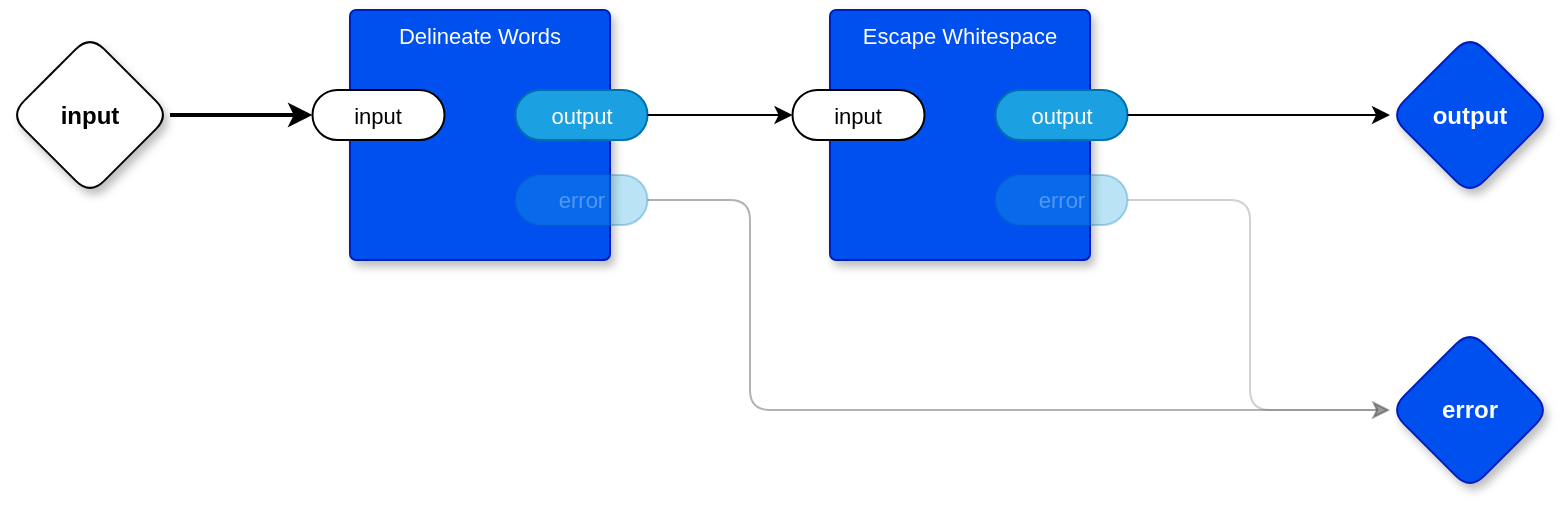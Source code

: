 <mxfile version="22.1.2" type="device" pages="5">
  <diagram name="main" id="nsuLR_uS429y6VCqQqTf">
    <mxGraphModel dx="1114" dy="696" grid="1" gridSize="10" guides="1" tooltips="1" connect="1" arrows="1" fold="1" page="1" pageScale="1" pageWidth="850" pageHeight="1100" math="0" shadow="0">
      <root>
        <mxCell id="0" />
        <mxCell id="1" parent="0" />
        <mxCell id="LI2VlADD8TxEGC0YYol1-1" value="Delineate Words" style="rounded=1;whiteSpace=wrap;html=1;sketch=0;container=1;recursiveResize=0;verticalAlign=top;arcSize=6;fontStyle=0;autosize=0;points=[];absoluteArcSize=1;shadow=1;strokeColor=#001DBC;fillColor=#0050ef;fontColor=#ffffff;fontFamily=Helvetica;fontSize=11;" vertex="1" parent="1">
          <mxGeometry x="200" y="120" width="130" height="125" as="geometry">
            <mxRectangle x="-98" y="-1230" width="99" height="26" as="alternateBounds" />
          </mxGeometry>
        </mxCell>
        <mxCell id="LI2VlADD8TxEGC0YYol1-2" value="input" style="rounded=1;whiteSpace=wrap;html=1;sketch=0;points=[[0,0.5,0,0,0],[1,0.5,0,0,0]];arcSize=50;fontFamily=Helvetica;fontSize=11;fontColor=default;" vertex="1" parent="LI2VlADD8TxEGC0YYol1-1">
          <mxGeometry x="-18.75" y="40" width="66" height="25" as="geometry" />
        </mxCell>
        <mxCell id="LI2VlADD8TxEGC0YYol1-3" value="output" style="rounded=1;whiteSpace=wrap;html=1;sketch=0;points=[[0,0.5,0,0,0],[1,0.5,0,0,0]];fillColor=#1ba1e2;fontColor=#ffffff;strokeColor=#006EAF;arcSize=50;fontFamily=Helvetica;fontSize=11;" vertex="1" parent="LI2VlADD8TxEGC0YYol1-1">
          <mxGeometry x="82.75" y="40" width="66" height="25" as="geometry" />
        </mxCell>
        <mxCell id="LI2VlADD8TxEGC0YYol1-4" value="error" style="rounded=1;whiteSpace=wrap;sketch=0;points=[[0,0.5,0,0,0],[1,0.5,0,0,0]];fillColor=#1ba1e2;fontColor=#ffffff;strokeColor=#006EAF;arcSize=50;fontFamily=Helvetica;fontSize=11;opacity=30;textOpacity=30;" vertex="1" parent="LI2VlADD8TxEGC0YYol1-1">
          <mxGeometry x="82.75" y="82.5" width="66" height="25" as="geometry" />
        </mxCell>
        <mxCell id="LI2VlADD8TxEGC0YYol1-5" style="edgeStyle=orthogonalEdgeStyle;shape=connector;rounded=1;orthogonalLoop=1;jettySize=auto;html=1;exitX=1;exitY=0.5;exitDx=0;exitDy=0;exitPerimeter=0;entryX=0;entryY=0.5;entryDx=0;entryDy=0;entryPerimeter=0;labelBackgroundColor=default;strokeColor=default;fontFamily=Helvetica;fontSize=11;fontColor=default;endArrow=classic;strokeWidth=2;" edge="1" parent="1" source="LI2VlADD8TxEGC0YYol1-6" target="LI2VlADD8TxEGC0YYol1-2">
          <mxGeometry relative="1" as="geometry" />
        </mxCell>
        <mxCell id="LI2VlADD8TxEGC0YYol1-6" value="input" style="rhombus;whiteSpace=wrap;html=1;rounded=1;fontStyle=1;glass=0;sketch=0;fontSize=12;points=[[0,0.5,0,0,0],[0.5,0,0,0,0],[0.5,1,0,0,0],[1,0.5,0,0,0]];shadow=1;fontFamily=Helvetica;fontColor=default;" vertex="1" parent="1">
          <mxGeometry x="30" y="132.5" width="80" height="80" as="geometry" />
        </mxCell>
        <mxCell id="LI2VlADD8TxEGC0YYol1-7" value="output" style="rhombus;whiteSpace=wrap;html=1;rounded=1;fillColor=#0050ef;fontColor=#ffffff;strokeColor=#001DBC;fontStyle=1;glass=0;sketch=0;fontSize=12;points=[[0,0.5,0,0,0],[0.5,0,0,0,0],[0.5,1,0,0,0],[1,0.5,0,0,0]];shadow=1;fontFamily=Helvetica;" vertex="1" parent="1">
          <mxGeometry x="720" y="132.5" width="80" height="80" as="geometry" />
        </mxCell>
        <mxCell id="LI2VlADD8TxEGC0YYol1-8" value="error" style="rhombus;whiteSpace=wrap;html=1;rounded=1;fillColor=#0050ef;fontColor=#ffffff;strokeColor=#001DBC;fontStyle=1;glass=0;sketch=0;fontSize=12;points=[[0,0.5,0,0,0],[0.5,0,0,0,0],[0.5,1,0,0,0],[1,0.5,0,0,0]];shadow=1;fontFamily=Helvetica;" vertex="1" parent="1">
          <mxGeometry x="720" y="280" width="80" height="80" as="geometry" />
        </mxCell>
        <mxCell id="LI2VlADD8TxEGC0YYol1-9" style="edgeStyle=orthogonalEdgeStyle;shape=connector;rounded=1;orthogonalLoop=1;jettySize=auto;html=1;exitX=1;exitY=0.5;exitDx=0;exitDy=0;exitPerimeter=0;entryX=0;entryY=0.5;entryDx=0;entryDy=0;entryPerimeter=0;labelBackgroundColor=default;strokeColor=default;fontFamily=Helvetica;fontSize=11;fontColor=default;endArrow=classic;opacity=30;" edge="1" parent="1" source="LI2VlADD8TxEGC0YYol1-4" target="LI2VlADD8TxEGC0YYol1-8">
          <mxGeometry relative="1" as="geometry">
            <Array as="points">
              <mxPoint x="400" y="215" />
              <mxPoint x="400" y="320" />
            </Array>
          </mxGeometry>
        </mxCell>
        <mxCell id="LI2VlADD8TxEGC0YYol1-10" value="Escape Whitespace" style="rounded=1;whiteSpace=wrap;html=1;sketch=0;container=1;recursiveResize=0;verticalAlign=top;arcSize=6;fontStyle=0;autosize=0;points=[];absoluteArcSize=1;shadow=1;strokeColor=#001DBC;fillColor=#0050ef;fontColor=#ffffff;fontFamily=Helvetica;fontSize=11;" vertex="1" parent="1">
          <mxGeometry x="440" y="120" width="130" height="125" as="geometry">
            <mxRectangle x="-98" y="-1230" width="99" height="26" as="alternateBounds" />
          </mxGeometry>
        </mxCell>
        <mxCell id="LI2VlADD8TxEGC0YYol1-11" value="input" style="rounded=1;whiteSpace=wrap;html=1;sketch=0;points=[[0,0.5,0,0,0],[1,0.5,0,0,0]];arcSize=50;fontFamily=Helvetica;fontSize=11;fontColor=default;" vertex="1" parent="LI2VlADD8TxEGC0YYol1-10">
          <mxGeometry x="-18.75" y="40" width="66" height="25" as="geometry" />
        </mxCell>
        <mxCell id="LI2VlADD8TxEGC0YYol1-12" value="output" style="rounded=1;whiteSpace=wrap;html=1;sketch=0;points=[[0,0.5,0,0,0],[1,0.5,0,0,0]];fillColor=#1ba1e2;fontColor=#ffffff;strokeColor=#006EAF;arcSize=50;fontFamily=Helvetica;fontSize=11;" vertex="1" parent="LI2VlADD8TxEGC0YYol1-10">
          <mxGeometry x="82.75" y="40" width="66" height="25" as="geometry" />
        </mxCell>
        <mxCell id="LI2VlADD8TxEGC0YYol1-13" value="error" style="rounded=1;whiteSpace=wrap;sketch=0;points=[[0,0.5,0,0,0],[1,0.5,0,0,0]];fillColor=#1ba1e2;fontColor=#ffffff;strokeColor=#006EAF;arcSize=50;fontFamily=Helvetica;fontSize=11;opacity=30;textOpacity=30;" vertex="1" parent="LI2VlADD8TxEGC0YYol1-10">
          <mxGeometry x="82.75" y="82.5" width="66" height="25" as="geometry" />
        </mxCell>
        <mxCell id="LI2VlADD8TxEGC0YYol1-14" style="edgeStyle=orthogonalEdgeStyle;shape=connector;rounded=1;jumpStyle=arc;orthogonalLoop=1;jettySize=auto;html=1;exitX=1;exitY=0.5;exitDx=0;exitDy=0;exitPerimeter=0;entryX=0;entryY=0.5;entryDx=0;entryDy=0;entryPerimeter=0;labelBackgroundColor=default;strokeColor=#666666;strokeWidth=1;fontFamily=Helvetica;fontSize=11;fontColor=default;endArrow=classic;fillColor=#f5f5f5;opacity=30;" edge="1" parent="1" source="LI2VlADD8TxEGC0YYol1-13" target="LI2VlADD8TxEGC0YYol1-8">
          <mxGeometry relative="1" as="geometry">
            <Array as="points">
              <mxPoint x="650" y="215" />
              <mxPoint x="650" y="320" />
            </Array>
          </mxGeometry>
        </mxCell>
        <mxCell id="LI2VlADD8TxEGC0YYol1-15" style="edgeStyle=orthogonalEdgeStyle;rounded=0;orthogonalLoop=1;jettySize=auto;html=1;exitX=1;exitY=0.5;exitDx=0;exitDy=0;exitPerimeter=0;entryX=0;entryY=0.5;entryDx=0;entryDy=0;entryPerimeter=0;" edge="1" parent="1" source="LI2VlADD8TxEGC0YYol1-3" target="LI2VlADD8TxEGC0YYol1-11">
          <mxGeometry relative="1" as="geometry" />
        </mxCell>
        <mxCell id="LI2VlADD8TxEGC0YYol1-16" style="edgeStyle=orthogonalEdgeStyle;rounded=0;orthogonalLoop=1;jettySize=auto;html=1;exitX=1;exitY=0.5;exitDx=0;exitDy=0;exitPerimeter=0;" edge="1" parent="1" source="LI2VlADD8TxEGC0YYol1-12" target="LI2VlADD8TxEGC0YYol1-7">
          <mxGeometry relative="1" as="geometry" />
        </mxCell>
      </root>
    </mxGraphModel>
  </diagram>
  <diagram id="qxztQEq_bGGPzqZawQ76" name="Delineate Words">
    <mxGraphModel dx="1114" dy="696" grid="1" gridSize="10" guides="1" tooltips="1" connect="1" arrows="1" fold="1" page="1" pageScale="1" pageWidth="850" pageHeight="1100" math="0" shadow="0">
      <root>
        <mxCell id="0" />
        <mxCell id="1" parent="0" />
        <mxCell id="BpZOtt6paTmxXmku3tiE-1" value="output" style="rhombus;whiteSpace=wrap;html=1;rounded=1;fillColor=#0050ef;fontColor=#ffffff;strokeColor=#001DBC;fontStyle=1;glass=0;sketch=0;fontSize=12;points=[[0,0.5,0,0,0],[0.5,0,0,0,0],[0.5,1,0,0,0],[1,0.5,0,0,0]];shadow=1;" vertex="1" parent="1">
          <mxGeometry x="735" y="342.5" width="80" height="80" as="geometry" />
        </mxCell>
        <mxCell id="BpZOtt6paTmxXmku3tiE-2" value="Transpiler" style="rounded=1;whiteSpace=wrap;html=1;sketch=0;container=1;recursiveResize=0;verticalAlign=top;arcSize=6;fontStyle=1;autosize=0;points=[];absoluteArcSize=1;shadow=1;strokeColor=#001DBC;fillColor=#0050ef;fontColor=#ffffff;" vertex="1" parent="1">
          <mxGeometry x="455" y="240" width="130" height="210" as="geometry">
            <mxRectangle x="-98" y="-1230" width="99" height="26" as="alternateBounds" />
          </mxGeometry>
        </mxCell>
        <mxCell id="BpZOtt6paTmxXmku3tiE-3" value="grammarfn" style="rounded=1;whiteSpace=wrap;html=1;sketch=0;points=[[0,0.5,0,0,0],[1,0.5,0,0,0]];arcSize=50;" vertex="1" parent="BpZOtt6paTmxXmku3tiE-2">
          <mxGeometry x="-20" y="77.5" width="66" height="25" as="geometry" />
        </mxCell>
        <mxCell id="BpZOtt6paTmxXmku3tiE-4" value="semanticsfn" style="rounded=1;whiteSpace=wrap;html=1;sketch=0;points=[[0,0.5,0,0,0],[1,0.5,0,0,0]];arcSize=50;" vertex="1" parent="BpZOtt6paTmxXmku3tiE-2">
          <mxGeometry x="-20" y="110" width="66" height="25" as="geometry" />
        </mxCell>
        <mxCell id="BpZOtt6paTmxXmku3tiE-5" value="grammar name" style="rounded=1;whiteSpace=wrap;html=1;sketch=0;points=[[0,0.5,0,0,0],[1,0.5,0,0,0]];arcSize=50;" vertex="1" parent="BpZOtt6paTmxXmku3tiE-2">
          <mxGeometry x="-20" y="40" width="100" height="25" as="geometry" />
        </mxCell>
        <mxCell id="BpZOtt6paTmxXmku3tiE-6" value="input" style="rounded=1;whiteSpace=wrap;html=1;sketch=0;points=[[0,0.5,0,0,0],[1,0.5,0,0,0]];arcSize=50;" vertex="1" parent="BpZOtt6paTmxXmku3tiE-2">
          <mxGeometry x="-20" y="150" width="66" height="25" as="geometry" />
        </mxCell>
        <mxCell id="BpZOtt6paTmxXmku3tiE-7" value="output" style="rounded=1;whiteSpace=wrap;html=1;sketch=0;points=[[0,0.5,0,0,0],[1,0.5,0,0,0]];fillColor=#1ba1e2;fontColor=#ffffff;strokeColor=#006EAF;arcSize=50;" vertex="1" parent="BpZOtt6paTmxXmku3tiE-2">
          <mxGeometry x="90" y="130" width="66" height="25" as="geometry" />
        </mxCell>
        <mxCell id="BpZOtt6paTmxXmku3tiE-8" value="error" style="rounded=1;whiteSpace=wrap;html=1;sketch=0;points=[[0,0.5,0,0,0],[1,0.5,0,0,0]];fillColor=#1ba1e2;fontColor=#ffffff;strokeColor=#006EAF;arcSize=50;opacity=30;textOpacity=30;" vertex="1" parent="BpZOtt6paTmxXmku3tiE-2">
          <mxGeometry x="90" y="172.5" width="66" height="25" as="geometry" />
        </mxCell>
        <mxCell id="BpZOtt6paTmxXmku3tiE-9" style="edgeStyle=orthogonalEdgeStyle;shape=connector;rounded=1;orthogonalLoop=1;jettySize=auto;html=1;exitX=1;exitY=0.5;exitDx=0;exitDy=0;exitPerimeter=0;entryX=0;entryY=0.5;entryDx=0;entryDy=0;entryPerimeter=0;labelBackgroundColor=default;strokeColor=default;fontFamily=Helvetica;fontSize=11;fontColor=default;endArrow=classic;strokeWidth=2;" edge="1" parent="1" source="BpZOtt6paTmxXmku3tiE-7" target="BpZOtt6paTmxXmku3tiE-1">
          <mxGeometry relative="1" as="geometry" />
        </mxCell>
        <mxCell id="BpZOtt6paTmxXmku3tiE-10" value="error" style="rhombus;whiteSpace=wrap;html=1;rounded=1;fillColor=#0050ef;fontColor=#ffffff;strokeColor=#001DBC;fontStyle=1;glass=0;sketch=0;fontSize=12;points=[[0,0.5,0,0,0],[0.5,0,0,0,0],[0.5,1,0,0,0],[1,0.5,0,0,0]];shadow=1;" vertex="1" parent="1">
          <mxGeometry x="735" y="450" width="80" height="80" as="geometry" />
        </mxCell>
        <mxCell id="BpZOtt6paTmxXmku3tiE-11" style="edgeStyle=orthogonalEdgeStyle;shape=connector;rounded=1;orthogonalLoop=1;jettySize=auto;html=1;exitX=1;exitY=0.5;exitDx=0;exitDy=0;exitPerimeter=0;entryX=0;entryY=0.5;entryDx=0;entryDy=0;entryPerimeter=0;labelBackgroundColor=default;strokeColor=#666666;fontFamily=Helvetica;fontSize=11;fontColor=default;endArrow=classic;strokeWidth=1;fillColor=#f5f5f5;opacity=30;" edge="1" parent="1" source="BpZOtt6paTmxXmku3tiE-8" target="BpZOtt6paTmxXmku3tiE-10">
          <mxGeometry relative="1" as="geometry" />
        </mxCell>
        <mxCell id="BpZOtt6paTmxXmku3tiE-12" style="edgeStyle=orthogonalEdgeStyle;shape=connector;rounded=1;orthogonalLoop=1;jettySize=auto;html=1;exitX=1;exitY=0.5;exitDx=0;exitDy=0;exitPerimeter=0;entryX=0;entryY=0.5;entryDx=0;entryDy=0;entryPerimeter=0;labelBackgroundColor=default;strokeColor=default;fontFamily=Helvetica;fontSize=11;fontColor=default;endArrow=classic;strokeWidth=2;" edge="1" parent="1" source="BpZOtt6paTmxXmku3tiE-16" target="BpZOtt6paTmxXmku3tiE-6">
          <mxGeometry relative="1" as="geometry">
            <Array as="points">
              <mxPoint x="270" y="403" />
              <mxPoint x="270" y="403" />
            </Array>
          </mxGeometry>
        </mxCell>
        <mxCell id="BpZOtt6paTmxXmku3tiE-13" style="edgeStyle=orthogonalEdgeStyle;shape=connector;rounded=1;jumpStyle=arc;orthogonalLoop=1;jettySize=auto;html=1;exitX=1;exitY=0.5;exitDx=0;exitDy=0;exitPerimeter=0;entryX=0;entryY=0.5;entryDx=0;entryDy=0;entryPerimeter=0;labelBackgroundColor=default;strokeColor=#666666;strokeWidth=1;fontFamily=Helvetica;fontSize=11;fontColor=default;endArrow=classic;fillColor=#f5f5f5;opacity=30;" edge="1" parent="1" source="BpZOtt6paTmxXmku3tiE-16" target="IgTCExOtoC0yTfnsRUUv-5">
          <mxGeometry relative="1" as="geometry">
            <mxPoint x="183.25" y="245" as="targetPoint" />
          </mxGeometry>
        </mxCell>
        <mxCell id="BpZOtt6paTmxXmku3tiE-14" style="edgeStyle=orthogonalEdgeStyle;shape=connector;rounded=1;jumpStyle=arc;orthogonalLoop=1;jettySize=auto;html=1;exitX=1;exitY=0.5;exitDx=0;exitDy=0;exitPerimeter=0;entryX=0;entryY=0.5;entryDx=0;entryDy=0;entryPerimeter=0;labelBackgroundColor=default;strokeColor=#666666;strokeWidth=1;fontFamily=Helvetica;fontSize=11;fontColor=default;endArrow=classic;fillColor=#f5f5f5;opacity=30;" edge="1" parent="1" source="BpZOtt6paTmxXmku3tiE-16" target="IgTCExOtoC0yTfnsRUUv-12">
          <mxGeometry relative="1" as="geometry">
            <mxPoint x="183.25" y="330" as="targetPoint" />
          </mxGeometry>
        </mxCell>
        <mxCell id="BpZOtt6paTmxXmku3tiE-15" style="edgeStyle=orthogonalEdgeStyle;shape=connector;rounded=1;jumpStyle=arc;orthogonalLoop=1;jettySize=auto;html=1;exitX=1;exitY=0.5;exitDx=0;exitDy=0;exitPerimeter=0;entryX=-0.006;entryY=0.653;entryDx=0;entryDy=0;entryPerimeter=0;labelBackgroundColor=default;strokeColor=#666666;strokeWidth=1;fontFamily=Helvetica;fontSize=11;fontColor=default;endArrow=classic;fillColor=#f5f5f5;opacity=30;" edge="1" parent="1" source="BpZOtt6paTmxXmku3tiE-16" target="IgTCExOtoC0yTfnsRUUv-13">
          <mxGeometry relative="1" as="geometry" />
        </mxCell>
        <mxCell id="BpZOtt6paTmxXmku3tiE-16" value="input" style="rhombus;whiteSpace=wrap;html=1;rounded=1;fontStyle=1;glass=0;sketch=0;fontSize=12;points=[[0,0.5,0,0,0],[0.5,0,0,0,0],[0.5,1,0,0,0],[1,0.5,0,0,0]];shadow=1;" vertex="1" parent="1">
          <mxGeometry x="20" y="362.5" width="80" height="80" as="geometry" />
        </mxCell>
        <mxCell id="BpZOtt6paTmxXmku3tiE-27" style="edgeStyle=orthogonalEdgeStyle;shape=connector;rounded=1;jumpStyle=arc;orthogonalLoop=1;jettySize=auto;html=1;exitX=1;exitY=0.5;exitDx=0;exitDy=0;exitPerimeter=0;entryX=0;entryY=0.5;entryDx=0;entryDy=0;entryPerimeter=0;labelBackgroundColor=default;strokeColor=#666666;strokeWidth=2;fontFamily=Helvetica;fontSize=11;fontColor=default;endArrow=classic;fillColor=#f5f5f5;" edge="1" parent="1" source="IgTCExOtoC0yTfnsRUUv-11" target="BpZOtt6paTmxXmku3tiE-3">
          <mxGeometry relative="1" as="geometry">
            <mxPoint x="350.75" y="330" as="sourcePoint" />
          </mxGeometry>
        </mxCell>
        <mxCell id="BpZOtt6paTmxXmku3tiE-28" style="edgeStyle=orthogonalEdgeStyle;shape=connector;rounded=1;jumpStyle=arc;orthogonalLoop=1;jettySize=auto;html=1;exitX=1;exitY=0.5;exitDx=0;exitDy=0;exitPerimeter=0;entryX=0;entryY=0.5;entryDx=0;entryDy=0;entryPerimeter=0;labelBackgroundColor=default;strokeColor=#666666;strokeWidth=2;fontFamily=Helvetica;fontSize=11;fontColor=default;endArrow=classic;fillColor=#f5f5f5;" edge="1" parent="1" source="IgTCExOtoC0yTfnsRUUv-14" target="BpZOtt6paTmxXmku3tiE-4">
          <mxGeometry relative="1" as="geometry">
            <Array as="points">
              <mxPoint x="370" y="379" />
              <mxPoint x="370" y="363" />
            </Array>
          </mxGeometry>
        </mxCell>
        <mxCell id="IgTCExOtoC0yTfnsRUUv-2" value="&#39;Word&#39;" style="rounded=1;whiteSpace=wrap;html=1;sketch=0;container=1;recursiveResize=0;verticalAlign=top;arcSize=6;fontStyle=1;autosize=0;points=[];absoluteArcSize=1;shadow=1;strokeColor=#666666;fillColor=#f5f5f5;fontFamily=Helvetica;fontSize=11;dashed=1;opacity=30;gradientColor=#b3b3b3;" vertex="1" parent="1">
          <mxGeometry x="200" y="260" width="140" height="30" as="geometry">
            <mxRectangle x="-98" y="-1230" width="99" height="26" as="alternateBounds" />
          </mxGeometry>
        </mxCell>
        <mxCell id="IgTCExOtoC0yTfnsRUUv-4" value="α" style="rounded=1;whiteSpace=wrap;html=1;sketch=0;points=[[0,0.5,0,0,0],[1,0.5,0,0,0]];fillColor=#1ba1e2;fontColor=#ffffff;strokeColor=#006EAF;arcSize=0;fontFamily=Helvetica;fontSize=11;opacity=30;" vertex="1" parent="IgTCExOtoC0yTfnsRUUv-2">
          <mxGeometry x="129.25" y="15" width="10.75" height="7.5" as="geometry" />
        </mxCell>
        <mxCell id="IgTCExOtoC0yTfnsRUUv-5" value="α" style="rounded=1;whiteSpace=wrap;html=1;sketch=0;points=[[0,0.5,0,0,0],[1,0.5,0,0,0]];fillColor=#1ba1e2;fontColor=#ffffff;strokeColor=#006EAF;arcSize=0;fontFamily=Helvetica;fontSize=11;opacity=30;" vertex="1" parent="IgTCExOtoC0yTfnsRUUv-2">
          <mxGeometry x="-1.5" y="15" width="10.75" height="7.5" as="geometry" />
        </mxCell>
        <mxCell id="IgTCExOtoC0yTfnsRUUv-9" style="edgeStyle=orthogonalEdgeStyle;rounded=1;orthogonalLoop=1;jettySize=auto;html=1;exitX=1;exitY=0.5;exitDx=0;exitDy=0;exitPerimeter=0;entryX=0;entryY=0.5;entryDx=0;entryDy=0;entryPerimeter=0;strokeWidth=2;" edge="1" parent="1" source="IgTCExOtoC0yTfnsRUUv-4" target="BpZOtt6paTmxXmku3tiE-5">
          <mxGeometry relative="1" as="geometry" />
        </mxCell>
        <mxCell id="IgTCExOtoC0yTfnsRUUv-10" value="&#39;word.ohm&#39;" style="rounded=1;whiteSpace=wrap;html=1;sketch=0;container=1;recursiveResize=0;verticalAlign=top;arcSize=6;fontStyle=1;autosize=0;points=[];absoluteArcSize=1;shadow=1;strokeColor=#666666;fillColor=#f5f5f5;fontFamily=Helvetica;fontSize=11;dashed=1;opacity=30;gradientColor=#b3b3b3;" vertex="1" parent="1">
          <mxGeometry x="200" y="312.5" width="140" height="30" as="geometry">
            <mxRectangle x="-98" y="-1230" width="99" height="26" as="alternateBounds" />
          </mxGeometry>
        </mxCell>
        <mxCell id="IgTCExOtoC0yTfnsRUUv-11" value="α" style="rounded=1;whiteSpace=wrap;html=1;sketch=0;points=[[0,0.5,0,0,0],[1,0.5,0,0,0]];fillColor=#1ba1e2;fontColor=#ffffff;strokeColor=#006EAF;arcSize=0;fontFamily=Helvetica;fontSize=11;opacity=30;" vertex="1" parent="IgTCExOtoC0yTfnsRUUv-10">
          <mxGeometry x="129.25" y="15" width="10.75" height="7.5" as="geometry" />
        </mxCell>
        <mxCell id="IgTCExOtoC0yTfnsRUUv-12" value="α" style="rounded=1;whiteSpace=wrap;html=1;sketch=0;points=[[0,0.5,0,0,0],[1,0.5,0,0,0]];fillColor=#1ba1e2;fontColor=#ffffff;strokeColor=#006EAF;arcSize=0;fontFamily=Helvetica;fontSize=11;opacity=30;" vertex="1" parent="IgTCExOtoC0yTfnsRUUv-10">
          <mxGeometry x="-1.5" y="15" width="10.75" height="7.5" as="geometry" />
        </mxCell>
        <mxCell id="IgTCExOtoC0yTfnsRUUv-13" value="&#39;word.sem.js&#39;" style="rounded=1;whiteSpace=wrap;html=1;sketch=0;container=1;recursiveResize=0;verticalAlign=top;arcSize=6;fontStyle=1;autosize=0;points=[];absoluteArcSize=1;shadow=1;strokeColor=#666666;fillColor=#f5f5f5;fontFamily=Helvetica;fontSize=11;dashed=1;opacity=30;gradientColor=#b3b3b3;" vertex="1" parent="1">
          <mxGeometry x="200" y="360" width="140" height="30" as="geometry">
            <mxRectangle x="-98" y="-1230" width="99" height="26" as="alternateBounds" />
          </mxGeometry>
        </mxCell>
        <mxCell id="IgTCExOtoC0yTfnsRUUv-14" value="α" style="rounded=1;whiteSpace=wrap;html=1;sketch=0;points=[[0,0.5,0,0,0],[1,0.5,0,0,0]];fillColor=#1ba1e2;fontColor=#ffffff;strokeColor=#006EAF;arcSize=0;fontFamily=Helvetica;fontSize=11;opacity=30;" vertex="1" parent="IgTCExOtoC0yTfnsRUUv-13">
          <mxGeometry x="129.25" y="15" width="10.75" height="7.5" as="geometry" />
        </mxCell>
        <mxCell id="IgTCExOtoC0yTfnsRUUv-15" value="α" style="rounded=1;whiteSpace=wrap;html=1;sketch=0;points=[[0,0.5,0,0,0],[1,0.5,0,0,0]];fillColor=#1ba1e2;fontColor=#ffffff;strokeColor=#006EAF;arcSize=0;fontFamily=Helvetica;fontSize=11;opacity=30;" vertex="1" parent="IgTCExOtoC0yTfnsRUUv-13">
          <mxGeometry x="-1.5" y="15" width="10.75" height="7.5" as="geometry" />
        </mxCell>
      </root>
    </mxGraphModel>
  </diagram>
  <diagram id="Oa6hg1RmEwhC1yOukCv2" name="Transpiler">
    <mxGraphModel dx="1114" dy="696" grid="1" gridSize="10" guides="1" tooltips="1" connect="1" arrows="1" fold="1" page="1" pageScale="1" pageWidth="850" pageHeight="1100" math="0" shadow="0">
      <root>
        <mxCell id="0" />
        <mxCell id="1" parent="0" />
        <mxCell id="0VfnHgesvxZAIZU5Kh1X-1" value="OhmJS" style="rounded=1;whiteSpace=wrap;html=1;sketch=0;container=1;recursiveResize=0;verticalAlign=top;arcSize=6;fontStyle=1;autosize=0;points=[];absoluteArcSize=1;shadow=1;strokeColor=#6c8ebf;fillColor=#dae8fc;gradientColor=#0050EF;" vertex="1" parent="1">
          <mxGeometry x="1040" y="140" width="130" height="210" as="geometry">
            <mxRectangle x="-98" y="-1230" width="99" height="26" as="alternateBounds" />
          </mxGeometry>
        </mxCell>
        <mxCell id="0VfnHgesvxZAIZU5Kh1X-2" value="grammar" style="rounded=1;whiteSpace=wrap;html=1;sketch=0;points=[[0,0.5,0,0,0],[1,0.5,0,0,0]];arcSize=50;" vertex="1" parent="0VfnHgesvxZAIZU5Kh1X-1">
          <mxGeometry x="-20" y="77.5" width="66" height="25" as="geometry" />
        </mxCell>
        <mxCell id="0VfnHgesvxZAIZU5Kh1X-3" value="semantics" style="rounded=1;whiteSpace=wrap;html=1;sketch=0;points=[[0,0.5,0,0,0],[1,0.5,0,0,0]];arcSize=50;" vertex="1" parent="0VfnHgesvxZAIZU5Kh1X-1">
          <mxGeometry x="-20" y="110" width="66" height="25" as="geometry" />
        </mxCell>
        <mxCell id="0VfnHgesvxZAIZU5Kh1X-4" value="grammar name" style="rounded=1;whiteSpace=wrap;html=1;sketch=0;points=[[0,0.5,0,0,0],[1,0.5,0,0,0]];arcSize=50;" vertex="1" parent="0VfnHgesvxZAIZU5Kh1X-1">
          <mxGeometry x="-20" y="40" width="100" height="25" as="geometry" />
        </mxCell>
        <mxCell id="0VfnHgesvxZAIZU5Kh1X-5" value="input" style="rounded=1;whiteSpace=wrap;html=1;sketch=0;points=[[0,0.5,0,0,0],[1,0.5,0,0,0]];arcSize=50;" vertex="1" parent="0VfnHgesvxZAIZU5Kh1X-1">
          <mxGeometry x="-20" y="150" width="66" height="25" as="geometry" />
        </mxCell>
        <mxCell id="0VfnHgesvxZAIZU5Kh1X-6" value="output" style="rounded=1;whiteSpace=wrap;html=1;sketch=0;points=[[0,0.5,0,0,0],[1,0.5,0,0,0]];fillColor=#1ba1e2;fontColor=#ffffff;strokeColor=#006EAF;arcSize=50;" vertex="1" parent="0VfnHgesvxZAIZU5Kh1X-1">
          <mxGeometry x="90" y="130" width="66" height="25" as="geometry" />
        </mxCell>
        <mxCell id="0VfnHgesvxZAIZU5Kh1X-7" value="error" style="rounded=1;whiteSpace=wrap;html=1;sketch=0;points=[[0,0.5,0,0,0],[1,0.5,0,0,0]];fillColor=#1ba1e2;fontColor=#ffffff;strokeColor=#006EAF;arcSize=50;opacity=30;textOpacity=30;" vertex="1" parent="0VfnHgesvxZAIZU5Kh1X-1">
          <mxGeometry x="90" y="172.5" width="66" height="25" as="geometry" />
        </mxCell>
        <mxCell id="0VfnHgesvxZAIZU5Kh1X-8" style="edgeStyle=orthogonalEdgeStyle;shape=connector;rounded=1;jumpStyle=arc;orthogonalLoop=1;jettySize=auto;html=1;exitX=1;exitY=0.5;exitDx=0;exitDy=0;exitPerimeter=0;entryX=0;entryY=0.5;entryDx=0;entryDy=0;entryPerimeter=0;labelBackgroundColor=default;strokeColor=#666666;strokeWidth=2;fontFamily=Helvetica;fontSize=11;fontColor=default;endArrow=classic;fillColor=#f5f5f5;opacity=90;" edge="1" parent="1" source="0VfnHgesvxZAIZU5Kh1X-9" target="0VfnHgesvxZAIZU5Kh1X-35">
          <mxGeometry relative="1" as="geometry">
            <Array as="points">
              <mxPoint x="462" y="280" />
              <mxPoint x="462" y="223" />
            </Array>
          </mxGeometry>
        </mxCell>
        <mxCell id="0VfnHgesvxZAIZU5Kh1X-9" value="grammarfn" style="rhombus;whiteSpace=wrap;html=1;rounded=1;fontStyle=1;glass=0;sketch=0;fontSize=12;points=[[0,0.5,0,0,0],[0.5,0,0,0,0],[0.5,1,0,0,0],[1,0.5,0,0,0]];shadow=1;fontFamily=Helvetica;fontColor=default;" vertex="1" parent="1">
          <mxGeometry x="40" y="240" width="80" height="80" as="geometry" />
        </mxCell>
        <mxCell id="0VfnHgesvxZAIZU5Kh1X-10" value="output" style="rhombus;whiteSpace=wrap;html=1;rounded=1;fillColor=#0050ef;fontColor=#ffffff;strokeColor=#001DBC;fontStyle=1;glass=0;sketch=0;fontSize=12;points=[[0,0.5,0,0,0],[0.5,0,0,0,0],[0.5,1,0,0,0],[1,0.5,0,0,0]];shadow=1;fontFamily=Helvetica;" vertex="1" parent="1">
          <mxGeometry x="1250" y="220" width="80" height="80" as="geometry" />
        </mxCell>
        <mxCell id="0VfnHgesvxZAIZU5Kh1X-11" style="edgeStyle=orthogonalEdgeStyle;shape=connector;rounded=1;jumpStyle=arc;orthogonalLoop=1;jettySize=auto;html=1;exitX=1;exitY=0.5;exitDx=0;exitDy=0;exitPerimeter=0;entryX=0;entryY=0.5;entryDx=0;entryDy=0;entryPerimeter=0;labelBackgroundColor=default;strokeColor=#666666;strokeWidth=2;fontFamily=Helvetica;fontSize=11;fontColor=default;endArrow=classic;fillColor=#f5f5f5;opacity=90;" edge="1" parent="1" source="0VfnHgesvxZAIZU5Kh1X-12" target="0VfnHgesvxZAIZU5Kh1X-21">
          <mxGeometry relative="1" as="geometry" />
        </mxCell>
        <mxCell id="0VfnHgesvxZAIZU5Kh1X-12" value="grammar" style="rhombus;whiteSpace=wrap;html=1;rounded=1;fontStyle=1;glass=0;sketch=0;fontSize=12;points=[[0,0.5,0,0,0],[0.5,0,0,0,0],[0.5,1,0,0,0],[1,0.5,0,0,0]];shadow=1;fontFamily=Helvetica;fontColor=default;" vertex="1" parent="1">
          <mxGeometry x="40" y="340" width="80" height="80" as="geometry" />
        </mxCell>
        <mxCell id="0VfnHgesvxZAIZU5Kh1X-13" style="edgeStyle=orthogonalEdgeStyle;shape=connector;rounded=1;jumpStyle=arc;orthogonalLoop=1;jettySize=auto;html=1;exitX=1;exitY=0.5;exitDx=0;exitDy=0;exitPerimeter=0;entryX=0;entryY=0.5;entryDx=0;entryDy=0;entryPerimeter=0;labelBackgroundColor=default;strokeColor=#666666;strokeWidth=2;fontFamily=Helvetica;fontSize=11;fontColor=default;endArrow=classic;fillColor=#f5f5f5;opacity=90;" edge="1" parent="1" source="0VfnHgesvxZAIZU5Kh1X-14" target="0VfnHgesvxZAIZU5Kh1X-38">
          <mxGeometry relative="1" as="geometry">
            <Array as="points">
              <mxPoint x="580" y="480" />
              <mxPoint x="580" y="263" />
            </Array>
          </mxGeometry>
        </mxCell>
        <mxCell id="0VfnHgesvxZAIZU5Kh1X-14" value="semanticsfn" style="rhombus;whiteSpace=wrap;html=1;rounded=1;fontStyle=1;glass=0;sketch=0;fontSize=12;points=[[0,0.5,0,0,0],[0.5,0,0,0,0],[0.5,1,0,0,0],[1,0.5,0,0,0]];shadow=1;fontFamily=Helvetica;fontColor=default;" vertex="1" parent="1">
          <mxGeometry x="40" y="440" width="80" height="80" as="geometry" />
        </mxCell>
        <mxCell id="0VfnHgesvxZAIZU5Kh1X-15" style="edgeStyle=orthogonalEdgeStyle;shape=connector;rounded=1;jumpStyle=arc;orthogonalLoop=1;jettySize=auto;html=1;exitX=1;exitY=0.5;exitDx=0;exitDy=0;exitPerimeter=0;labelBackgroundColor=default;strokeColor=#666666;strokeWidth=2;fontFamily=Helvetica;fontSize=11;fontColor=default;endArrow=classic;fillColor=#f5f5f5;opacity=90;" edge="1" parent="1" source="0VfnHgesvxZAIZU5Kh1X-16" target="0VfnHgesvxZAIZU5Kh1X-25">
          <mxGeometry relative="1" as="geometry" />
        </mxCell>
        <mxCell id="0VfnHgesvxZAIZU5Kh1X-16" value="semantics" style="rhombus;whiteSpace=wrap;html=1;rounded=1;fontStyle=1;glass=0;sketch=0;fontSize=12;points=[[0,0.5,0,0,0],[0.5,0,0,0,0],[0.5,1,0,0,0],[1,0.5,0,0,0]];shadow=1;fontFamily=Helvetica;fontColor=default;" vertex="1" parent="1">
          <mxGeometry x="40" y="540" width="80" height="80" as="geometry" />
        </mxCell>
        <mxCell id="0VfnHgesvxZAIZU5Kh1X-17" style="edgeStyle=orthogonalEdgeStyle;shape=connector;rounded=1;jumpStyle=arc;orthogonalLoop=1;jettySize=auto;html=1;exitX=1;exitY=0.5;exitDx=0;exitDy=0;exitPerimeter=0;entryX=0;entryY=0.5;entryDx=0;entryDy=0;entryPerimeter=0;labelBackgroundColor=default;strokeColor=#666666;strokeWidth=2;fontFamily=Helvetica;fontSize=11;fontColor=default;endArrow=classic;fillColor=#f5f5f5;opacity=90;" edge="1" parent="1" source="0VfnHgesvxZAIZU5Kh1X-18" target="0VfnHgesvxZAIZU5Kh1X-34">
          <mxGeometry relative="1" as="geometry" />
        </mxCell>
        <mxCell id="0VfnHgesvxZAIZU5Kh1X-18" value="grammar name" style="rhombus;whiteSpace=wrap;html=1;rounded=1;fontStyle=1;glass=0;sketch=0;fontSize=12;points=[[0,0.5,0,0,0],[0.5,0,0,0,0],[0.5,1,0,0,0],[1,0.5,0,0,0]];shadow=1;fontFamily=Helvetica;fontColor=default;" vertex="1" parent="1">
          <mxGeometry x="40" y="140" width="80" height="80" as="geometry" />
        </mxCell>
        <mxCell id="0VfnHgesvxZAIZU5Kh1X-19" value="input" style="rhombus;whiteSpace=wrap;html=1;rounded=1;fontStyle=1;glass=0;sketch=0;fontSize=12;points=[[0,0.5,0,0,0],[0.5,0,0,0,0],[0.5,1,0,0,0],[1,0.5,0,0,0]];shadow=1;fontFamily=Helvetica;fontColor=default;" vertex="1" parent="1">
          <mxGeometry x="40" y="640" width="80" height="80" as="geometry" />
        </mxCell>
        <mxCell id="0VfnHgesvxZAIZU5Kh1X-20" value="fake pipe" style="rounded=1;whiteSpace=wrap;html=1;sketch=0;container=1;recursiveResize=0;verticalAlign=top;arcSize=6;fontStyle=1;autosize=0;points=[];absoluteArcSize=1;shadow=1;strokeColor=#6c8ebf;fillColor=#dae8fc;fontFamily=Helvetica;fontSize=11;gradientColor=#0050EF;" vertex="1" parent="1">
          <mxGeometry x="260" y="340" width="140" height="100" as="geometry">
            <mxRectangle x="-98" y="-1230" width="99" height="26" as="alternateBounds" />
          </mxGeometry>
        </mxCell>
        <mxCell id="0VfnHgesvxZAIZU5Kh1X-21" value="input" style="rounded=1;whiteSpace=wrap;html=1;sketch=0;points=[[0,0.5,0,0,0],[1,0.5,0,0,0]];arcSize=50;fontFamily=Helvetica;fontSize=11;fontColor=default;" vertex="1" parent="0VfnHgesvxZAIZU5Kh1X-20">
          <mxGeometry x="-16.75" y="27.5" width="66" height="25" as="geometry" />
        </mxCell>
        <mxCell id="0VfnHgesvxZAIZU5Kh1X-22" value="filename" style="rounded=1;whiteSpace=wrap;html=1;sketch=0;points=[[0,0.5,0,0,0],[1,0.5,0,0,0]];fillColor=#1ba1e2;fontColor=#ffffff;strokeColor=#006EAF;arcSize=50;fontFamily=Helvetica;fontSize=11;" vertex="1" parent="0VfnHgesvxZAIZU5Kh1X-20">
          <mxGeometry x="90" y="27.5" width="66" height="25" as="geometry" />
        </mxCell>
        <mxCell id="0VfnHgesvxZAIZU5Kh1X-23" value="error" style="rounded=1;whiteSpace=wrap;html=1;sketch=0;points=[[0,0.5,0,0,0],[1,0.5,0,0,0]];fillColor=#1ba1e2;fontColor=#ffffff;strokeColor=#006EAF;arcSize=50;opacity=30;textOpacity=30;" vertex="1" parent="0VfnHgesvxZAIZU5Kh1X-20">
          <mxGeometry x="90" y="60" width="66" height="25" as="geometry" />
        </mxCell>
        <mxCell id="0VfnHgesvxZAIZU5Kh1X-24" value="fake pipe" style="rounded=1;whiteSpace=wrap;html=1;sketch=0;container=1;recursiveResize=0;verticalAlign=top;arcSize=6;fontStyle=1;autosize=0;points=[];absoluteArcSize=1;shadow=1;strokeColor=#6c8ebf;fillColor=#dae8fc;fontFamily=Helvetica;fontSize=11;gradientColor=#0050EF;" vertex="1" parent="1">
          <mxGeometry x="260" y="500" width="140" height="100" as="geometry">
            <mxRectangle x="-98" y="-1230" width="99" height="26" as="alternateBounds" />
          </mxGeometry>
        </mxCell>
        <mxCell id="0VfnHgesvxZAIZU5Kh1X-25" value="input" style="rounded=1;whiteSpace=wrap;html=1;sketch=0;points=[[0,0.5,0,0,0],[1,0.5,0,0,0]];arcSize=50;fontFamily=Helvetica;fontSize=11;fontColor=default;" vertex="1" parent="0VfnHgesvxZAIZU5Kh1X-24">
          <mxGeometry x="-16.75" y="27.5" width="66" height="25" as="geometry" />
        </mxCell>
        <mxCell id="0VfnHgesvxZAIZU5Kh1X-26" value="filename" style="rounded=1;whiteSpace=wrap;html=1;sketch=0;points=[[0,0.5,0,0,0],[1,0.5,0,0,0]];fillColor=#1ba1e2;fontColor=#ffffff;strokeColor=#006EAF;arcSize=50;fontFamily=Helvetica;fontSize=11;" vertex="1" parent="0VfnHgesvxZAIZU5Kh1X-24">
          <mxGeometry x="90" y="27.5" width="66" height="25" as="geometry" />
        </mxCell>
        <mxCell id="0VfnHgesvxZAIZU5Kh1X-27" value="error" style="rounded=1;whiteSpace=wrap;html=1;sketch=0;points=[[0,0.5,0,0,0],[1,0.5,0,0,0]];fillColor=#1ba1e2;fontColor=#ffffff;strokeColor=#006EAF;arcSize=50;opacity=30;textOpacity=30;" vertex="1" parent="0VfnHgesvxZAIZU5Kh1X-24">
          <mxGeometry x="90" y="60" width="66" height="25" as="geometry" />
        </mxCell>
        <mxCell id="0VfnHgesvxZAIZU5Kh1X-28" value="error" style="rhombus;whiteSpace=wrap;html=1;rounded=1;fillColor=#0050ef;fontColor=#ffffff;strokeColor=#001DBC;fontStyle=1;glass=0;sketch=0;fontSize=12;points=[[0,0.5,0,0,0],[0.5,0,0,0,0],[0.5,1,0,0,0],[1,0.5,0,0,0]];shadow=1;fontFamily=Helvetica;" vertex="1" parent="1">
          <mxGeometry x="1250" y="440" width="80" height="80" as="geometry" />
        </mxCell>
        <mxCell id="0VfnHgesvxZAIZU5Kh1X-29" style="edgeStyle=orthogonalEdgeStyle;shape=connector;rounded=1;jumpStyle=arc;orthogonalLoop=1;jettySize=auto;html=1;exitX=1;exitY=0.5;exitDx=0;exitDy=0;exitPerimeter=0;entryX=0.088;entryY=0.55;entryDx=0;entryDy=0;entryPerimeter=0;labelBackgroundColor=default;strokeColor=#666666;strokeWidth=2;fontFamily=Helvetica;fontSize=11;fontColor=default;endArrow=classic;fillColor=#f5f5f5;opacity=90;" edge="1" parent="1" source="0VfnHgesvxZAIZU5Kh1X-6" target="0VfnHgesvxZAIZU5Kh1X-10">
          <mxGeometry relative="1" as="geometry" />
        </mxCell>
        <mxCell id="0VfnHgesvxZAIZU5Kh1X-30" style="edgeStyle=orthogonalEdgeStyle;shape=connector;rounded=1;jumpStyle=arc;orthogonalLoop=1;jettySize=auto;html=1;exitX=1;exitY=0.5;exitDx=0;exitDy=0;exitPerimeter=0;entryX=0;entryY=0.5;entryDx=0;entryDy=0;entryPerimeter=0;labelBackgroundColor=default;strokeColor=#666666;strokeWidth=2;fontFamily=Helvetica;fontSize=1;fontColor=default;endArrow=classic;fillColor=#f5f5f5;opacity=30;textOpacity=30;" edge="1" parent="1" source="0VfnHgesvxZAIZU5Kh1X-7" target="0VfnHgesvxZAIZU5Kh1X-28">
          <mxGeometry relative="1" as="geometry">
            <Array as="points">
              <mxPoint x="1223" y="325" />
              <mxPoint x="1223" y="480" />
            </Array>
          </mxGeometry>
        </mxCell>
        <mxCell id="0VfnHgesvxZAIZU5Kh1X-31" style="edgeStyle=orthogonalEdgeStyle;shape=connector;rounded=1;jumpStyle=arc;orthogonalLoop=1;jettySize=auto;html=1;exitX=1;exitY=0.5;exitDx=0;exitDy=0;exitPerimeter=0;entryX=0;entryY=0.5;entryDx=0;entryDy=0;entryPerimeter=0;labelBackgroundColor=default;strokeColor=#666666;strokeWidth=1;fontFamily=Helvetica;fontSize=11;fontColor=default;endArrow=classic;fillColor=#f5f5f5;opacity=30;" edge="1" parent="1" source="0VfnHgesvxZAIZU5Kh1X-23" target="0VfnHgesvxZAIZU5Kh1X-28">
          <mxGeometry relative="1" as="geometry">
            <Array as="points">
              <mxPoint x="833" y="413" />
              <mxPoint x="833" y="480" />
            </Array>
          </mxGeometry>
        </mxCell>
        <mxCell id="0VfnHgesvxZAIZU5Kh1X-32" style="edgeStyle=orthogonalEdgeStyle;shape=connector;rounded=1;jumpStyle=arc;orthogonalLoop=1;jettySize=auto;html=1;exitX=1;exitY=0.5;exitDx=0;exitDy=0;exitPerimeter=0;entryX=0;entryY=0.5;entryDx=0;entryDy=0;entryPerimeter=0;labelBackgroundColor=default;strokeColor=#666666;strokeWidth=1;fontFamily=Helvetica;fontSize=11;fontColor=default;endArrow=classic;fillColor=#f5f5f5;opacity=30;" edge="1" parent="1" source="0VfnHgesvxZAIZU5Kh1X-27" target="0VfnHgesvxZAIZU5Kh1X-28">
          <mxGeometry relative="1" as="geometry" />
        </mxCell>
        <mxCell id="0VfnHgesvxZAIZU5Kh1X-33" value="All Before 4" style="rounded=1;whiteSpace=wrap;html=1;sketch=0;container=1;recursiveResize=0;verticalAlign=top;arcSize=6;fontStyle=1;autosize=0;points=[];absoluteArcSize=1;shadow=1;strokeColor=#001DBC;fillColor=#0050ef;fontColor=#ffffff;fontFamily=Helvetica;fontSize=11;" vertex="1" parent="1">
          <mxGeometry x="820" y="140" width="140" height="190" as="geometry">
            <mxRectangle x="-98" y="-1230" width="99" height="26" as="alternateBounds" />
          </mxGeometry>
        </mxCell>
        <mxCell id="0VfnHgesvxZAIZU5Kh1X-34" value="1" style="rounded=1;whiteSpace=wrap;html=1;sketch=0;points=[[0,0.5,0,0,0],[1,0.5,0,0,0]];arcSize=50;fontFamily=Helvetica;fontSize=11;fontColor=default;" vertex="1" parent="0VfnHgesvxZAIZU5Kh1X-33">
          <mxGeometry x="-17" y="30" width="66" height="25" as="geometry" />
        </mxCell>
        <mxCell id="0VfnHgesvxZAIZU5Kh1X-35" value="2" style="rounded=1;whiteSpace=wrap;html=1;sketch=0;points=[[0,0.5,0,0,0],[1,0.5,0,0,0]];arcSize=50;fontFamily=Helvetica;fontSize=11;fontColor=default;" vertex="1" parent="0VfnHgesvxZAIZU5Kh1X-33">
          <mxGeometry x="-17" y="70" width="66" height="25" as="geometry" />
        </mxCell>
        <mxCell id="0VfnHgesvxZAIZU5Kh1X-36" value="2" style="rounded=1;whiteSpace=wrap;html=1;sketch=0;points=[[0,0.5,0,0,0],[1,0.5,0,0,0]];fillColor=#1ba1e2;fontColor=#ffffff;strokeColor=#006EAF;arcSize=50;fontFamily=Helvetica;fontSize=11;" vertex="1" parent="0VfnHgesvxZAIZU5Kh1X-33">
          <mxGeometry x="94.75" y="77.5" width="66" height="25" as="geometry" />
        </mxCell>
        <mxCell id="0VfnHgesvxZAIZU5Kh1X-37" value="1" style="rounded=1;whiteSpace=wrap;html=1;sketch=0;points=[[0,0.5,0,0,0],[1,0.5,0,0,0]];fillColor=#1ba1e2;fontColor=#ffffff;strokeColor=#006EAF;arcSize=50;fontFamily=Helvetica;fontSize=11;" vertex="1" parent="0VfnHgesvxZAIZU5Kh1X-33">
          <mxGeometry x="94.75" y="40" width="66" height="25" as="geometry" />
        </mxCell>
        <mxCell id="0VfnHgesvxZAIZU5Kh1X-38" value="3" style="rounded=1;whiteSpace=wrap;html=1;sketch=0;points=[[0,0.5,0,0,0],[1,0.5,0,0,0]];arcSize=50;fontFamily=Helvetica;fontSize=11;fontColor=default;" vertex="1" parent="0VfnHgesvxZAIZU5Kh1X-33">
          <mxGeometry x="-20" y="110" width="66" height="25" as="geometry" />
        </mxCell>
        <mxCell id="0VfnHgesvxZAIZU5Kh1X-39" value="4" style="rounded=1;whiteSpace=wrap;html=1;sketch=0;points=[[0,0.5,0,0,0],[1,0.5,0,0,0]];arcSize=50;fontFamily=Helvetica;fontSize=11;fontColor=default;" vertex="1" parent="0VfnHgesvxZAIZU5Kh1X-33">
          <mxGeometry x="-20" y="150" width="66" height="25" as="geometry" />
        </mxCell>
        <mxCell id="0VfnHgesvxZAIZU5Kh1X-40" value="4" style="rounded=1;whiteSpace=wrap;html=1;sketch=0;points=[[0,0.5,0,0,0],[1,0.5,0,0,0]];fillColor=#1ba1e2;fontColor=#ffffff;strokeColor=#006EAF;arcSize=50;fontFamily=Helvetica;fontSize=11;" vertex="1" parent="0VfnHgesvxZAIZU5Kh1X-33">
          <mxGeometry x="94.75" y="150" width="66" height="25" as="geometry" />
        </mxCell>
        <mxCell id="0VfnHgesvxZAIZU5Kh1X-41" value="3" style="rounded=1;whiteSpace=wrap;html=1;sketch=0;points=[[0,0.5,0,0,0],[1,0.5,0,0,0]];fillColor=#1ba1e2;fontColor=#ffffff;strokeColor=#006EAF;arcSize=50;fontFamily=Helvetica;fontSize=11;" vertex="1" parent="0VfnHgesvxZAIZU5Kh1X-33">
          <mxGeometry x="94.75" y="110" width="66" height="25" as="geometry" />
        </mxCell>
        <mxCell id="0VfnHgesvxZAIZU5Kh1X-42" style="edgeStyle=orthogonalEdgeStyle;shape=connector;rounded=1;jumpStyle=arc;orthogonalLoop=1;jettySize=auto;html=1;exitX=1;exitY=0.5;exitDx=0;exitDy=0;exitPerimeter=0;entryX=0;entryY=0.5;entryDx=0;entryDy=0;entryPerimeter=0;labelBackgroundColor=default;strokeColor=#666666;strokeWidth=2;fontFamily=Helvetica;fontSize=11;fontColor=default;endArrow=classic;fillColor=#f5f5f5;opacity=90;" edge="1" parent="1" source="0VfnHgesvxZAIZU5Kh1X-37" target="0VfnHgesvxZAIZU5Kh1X-4">
          <mxGeometry relative="1" as="geometry" />
        </mxCell>
        <mxCell id="0VfnHgesvxZAIZU5Kh1X-43" style="edgeStyle=orthogonalEdgeStyle;shape=connector;rounded=1;jumpStyle=arc;orthogonalLoop=1;jettySize=auto;html=1;exitX=1;exitY=0.5;exitDx=0;exitDy=0;exitPerimeter=0;entryX=0;entryY=0.5;entryDx=0;entryDy=0;entryPerimeter=0;labelBackgroundColor=default;strokeColor=#666666;strokeWidth=2;fontFamily=Helvetica;fontSize=11;fontColor=default;endArrow=classic;fillColor=#f5f5f5;opacity=90;" edge="1" parent="1" source="0VfnHgesvxZAIZU5Kh1X-26" target="0VfnHgesvxZAIZU5Kh1X-38">
          <mxGeometry relative="1" as="geometry" />
        </mxCell>
        <mxCell id="0VfnHgesvxZAIZU5Kh1X-44" style="edgeStyle=orthogonalEdgeStyle;shape=connector;rounded=1;jumpStyle=arc;orthogonalLoop=1;jettySize=auto;html=1;exitX=1;exitY=0.5;exitDx=0;exitDy=0;exitPerimeter=0;entryX=0;entryY=0.5;entryDx=0;entryDy=0;entryPerimeter=0;labelBackgroundColor=default;strokeColor=#666666;strokeWidth=2;fontFamily=Helvetica;fontSize=11;fontColor=default;endArrow=classic;fillColor=#f5f5f5;opacity=90;" edge="1" parent="1" source="0VfnHgesvxZAIZU5Kh1X-41" target="0VfnHgesvxZAIZU5Kh1X-3">
          <mxGeometry relative="1" as="geometry" />
        </mxCell>
        <mxCell id="0VfnHgesvxZAIZU5Kh1X-45" style="edgeStyle=orthogonalEdgeStyle;shape=connector;rounded=1;jumpStyle=arc;orthogonalLoop=1;jettySize=auto;html=1;exitX=1;exitY=0.5;exitDx=0;exitDy=0;exitPerimeter=0;entryX=0;entryY=0.5;entryDx=0;entryDy=0;entryPerimeter=0;labelBackgroundColor=default;strokeColor=#666666;strokeWidth=2;fontFamily=Helvetica;fontSize=11;fontColor=default;endArrow=classic;fillColor=#f5f5f5;opacity=90;" edge="1" parent="1" source="0VfnHgesvxZAIZU5Kh1X-40" target="0VfnHgesvxZAIZU5Kh1X-5">
          <mxGeometry relative="1" as="geometry" />
        </mxCell>
        <mxCell id="0VfnHgesvxZAIZU5Kh1X-46" style="edgeStyle=orthogonalEdgeStyle;shape=connector;rounded=1;jumpStyle=arc;orthogonalLoop=1;jettySize=auto;html=1;exitX=1;exitY=0.5;exitDx=0;exitDy=0;exitPerimeter=0;entryX=0;entryY=0.5;entryDx=0;entryDy=0;entryPerimeter=0;labelBackgroundColor=default;strokeColor=#666666;strokeWidth=2;fontFamily=Helvetica;fontSize=11;fontColor=default;endArrow=classic;fillColor=#f5f5f5;opacity=90;" edge="1" parent="1" source="0VfnHgesvxZAIZU5Kh1X-22" target="0VfnHgesvxZAIZU5Kh1X-35">
          <mxGeometry relative="1" as="geometry">
            <Array as="points">
              <mxPoint x="490" y="380" />
              <mxPoint x="490" y="223" />
            </Array>
          </mxGeometry>
        </mxCell>
        <mxCell id="0VfnHgesvxZAIZU5Kh1X-47" style="edgeStyle=orthogonalEdgeStyle;shape=connector;rounded=1;jumpStyle=arc;orthogonalLoop=1;jettySize=auto;html=1;exitX=1;exitY=0.5;exitDx=0;exitDy=0;exitPerimeter=0;entryX=0;entryY=0.5;entryDx=0;entryDy=0;entryPerimeter=0;labelBackgroundColor=default;strokeColor=#666666;strokeWidth=2;fontFamily=Helvetica;fontSize=11;fontColor=default;endArrow=classic;fillColor=#f5f5f5;opacity=90;" edge="1" parent="1" source="0VfnHgesvxZAIZU5Kh1X-36" target="0VfnHgesvxZAIZU5Kh1X-2">
          <mxGeometry relative="1" as="geometry" />
        </mxCell>
        <mxCell id="0VfnHgesvxZAIZU5Kh1X-48" style="edgeStyle=orthogonalEdgeStyle;shape=connector;rounded=1;orthogonalLoop=1;jettySize=auto;html=1;exitX=1;exitY=0.5;exitDx=0;exitDy=0;exitPerimeter=0;entryX=0;entryY=0.5;entryDx=0;entryDy=0;entryPerimeter=0;labelBackgroundColor=default;strokeColor=default;fontFamily=Helvetica;fontSize=11;fontColor=default;endArrow=classic;strokeWidth=2;" edge="1" parent="1" source="0VfnHgesvxZAIZU5Kh1X-19" target="0VfnHgesvxZAIZU5Kh1X-39">
          <mxGeometry relative="1" as="geometry">
            <mxPoint x="416" y="680" as="sourcePoint" />
            <Array as="points">
              <mxPoint x="710" y="680" />
              <mxPoint x="710" y="303" />
            </Array>
          </mxGeometry>
        </mxCell>
      </root>
    </mxGraphModel>
  </diagram>
  <diagram id="V7T-pP61BUTCz2w-MCrx" name="fake pipe">
    <mxGraphModel dx="1114" dy="696" grid="1" gridSize="10" guides="1" tooltips="1" connect="1" arrows="1" fold="1" page="1" pageScale="1" pageWidth="850" pageHeight="1100" math="0" shadow="0">
      <root>
        <mxCell id="0" />
        <mxCell id="1" parent="0" />
        <mxCell id="7kDzSdrid2WSFU-8az0e-1" value="syncfilewrite2" style="rounded=1;whiteSpace=wrap;html=1;sketch=0;container=1;recursiveResize=0;verticalAlign=top;arcSize=6;fontStyle=1;autosize=0;points=[];absoluteArcSize=1;shadow=1;strokeColor=#6c8ebf;fillColor=#dae8fc;fontFamily=Helvetica;fontSize=11;gradientColor=#0050EF;" vertex="1" parent="1">
          <mxGeometry x="640" y="120" width="130" height="110" as="geometry">
            <mxRectangle x="-98" y="-1230" width="99" height="26" as="alternateBounds" />
          </mxGeometry>
        </mxCell>
        <mxCell id="7kDzSdrid2WSFU-8az0e-2" value="filename" style="rounded=1;whiteSpace=wrap;html=1;sketch=0;points=[[0,0.5,0,0,0],[1,0.5,0,0,0]];arcSize=50;fontFamily=Helvetica;fontSize=11;fontColor=default;" vertex="1" parent="7kDzSdrid2WSFU-8az0e-1">
          <mxGeometry x="-16.75" y="27.5" width="66" height="25" as="geometry" />
        </mxCell>
        <mxCell id="7kDzSdrid2WSFU-8az0e-3" value="error" style="rounded=1;whiteSpace=wrap;html=1;sketch=0;points=[[0,0.5,0,0,0],[1,0.5,0,0,0]];fillColor=#1ba1e2;fontColor=#ffffff;strokeColor=#006EAF;arcSize=50;fontFamily=Helvetica;fontSize=11;textOpacity=30;opacity=30;" vertex="1" parent="7kDzSdrid2WSFU-8az0e-1">
          <mxGeometry x="84.75" y="70" width="66" height="25" as="geometry" />
        </mxCell>
        <mxCell id="7kDzSdrid2WSFU-8az0e-4" value="input" style="rounded=1;whiteSpace=wrap;html=1;sketch=0;points=[[0,0.5,0,0,0],[1,0.5,0,0,0]];arcSize=50;fontFamily=Helvetica;fontSize=11;fontColor=default;" vertex="1" parent="7kDzSdrid2WSFU-8az0e-1">
          <mxGeometry x="-16.75" y="73" width="66" height="25" as="geometry" />
        </mxCell>
        <mxCell id="7kDzSdrid2WSFU-8az0e-5" value="done" style="rounded=1;whiteSpace=wrap;html=1;sketch=0;points=[[0,0.5,0,0,0],[1,0.5,0,0,0]];fillColor=#1ba1e2;fontColor=#ffffff;strokeColor=#006EAF;arcSize=50;fontFamily=Helvetica;fontSize=11;" vertex="1" parent="7kDzSdrid2WSFU-8az0e-1">
          <mxGeometry x="84.75" y="27.5" width="66" height="25" as="geometry" />
        </mxCell>
        <mxCell id="7kDzSdrid2WSFU-8az0e-9" style="edgeStyle=orthogonalEdgeStyle;shape=connector;rounded=1;jumpStyle=arc;orthogonalLoop=1;jettySize=auto;html=1;exitX=1;exitY=0.5;exitDx=0;exitDy=0;exitPerimeter=0;entryX=0;entryY=0.5;entryDx=0;entryDy=0;entryPerimeter=0;labelBackgroundColor=default;strokeColor=#666666;strokeWidth=1;fontFamily=Helvetica;fontSize=11;fontColor=default;endArrow=classic;fillColor=#f5f5f5;opacity=30;" edge="1" parent="1" source="7kDzSdrid2WSFU-8az0e-11" target="rtWJUmGHRliFy5FlHEcb-3">
          <mxGeometry relative="1" as="geometry" />
        </mxCell>
        <mxCell id="7kDzSdrid2WSFU-8az0e-10" style="edgeStyle=orthogonalEdgeStyle;shape=connector;rounded=1;jumpStyle=arc;orthogonalLoop=1;jettySize=auto;html=1;exitX=1;exitY=0.5;exitDx=0;exitDy=0;exitPerimeter=0;labelBackgroundColor=default;strokeColor=#666666;strokeWidth=2;fontFamily=Helvetica;fontSize=11;fontColor=default;endArrow=classic;fillColor=#f5f5f5;opacity=90;" edge="1" parent="1" source="7kDzSdrid2WSFU-8az0e-11" target="7kDzSdrid2WSFU-8az0e-18">
          <mxGeometry relative="1" as="geometry" />
        </mxCell>
        <mxCell id="7kDzSdrid2WSFU-8az0e-11" value="input" style="rhombus;whiteSpace=wrap;html=1;rounded=1;fontStyle=1;glass=0;sketch=0;fontSize=12;points=[[0,0.5,0,0,0],[0.5,0,0,0,0],[0.5,1,0,0,0],[1,0.5,0,0,0]];shadow=1;fontFamily=Helvetica;fontColor=default;" vertex="1" parent="1">
          <mxGeometry x="50" y="160" width="80" height="80" as="geometry" />
        </mxCell>
        <mxCell id="7kDzSdrid2WSFU-8az0e-12" value="filename" style="rhombus;whiteSpace=wrap;html=1;rounded=1;fillColor=#0050ef;fontColor=#ffffff;strokeColor=#001DBC;fontStyle=1;glass=0;sketch=0;fontSize=12;points=[[0,0.5,0,0,0],[0.5,0,0,0,0],[0.5,1,0,0,0],[1,0.5,0,0,0]];shadow=1;fontFamily=Helvetica;" vertex="1" parent="1">
          <mxGeometry x="1080" y="162.5" width="80" height="80" as="geometry" />
        </mxCell>
        <mxCell id="7kDzSdrid2WSFU-8az0e-13" value="error" style="rhombus;whiteSpace=wrap;html=1;rounded=1;fillColor=#0050ef;fontColor=#ffffff;strokeColor=#001DBC;fontStyle=1;glass=0;sketch=0;fontSize=12;points=[[0,0.5,0,0,0],[0.5,0,0,0,0],[0.5,1,0,0,0],[1,0.5,0,0,0]];shadow=1;fontFamily=Helvetica;" vertex="1" parent="1">
          <mxGeometry x="1080" y="260" width="80" height="80" as="geometry" />
        </mxCell>
        <mxCell id="7kDzSdrid2WSFU-8az0e-14" value="1then2" style="rounded=1;whiteSpace=wrap;html=1;sketch=0;container=1;recursiveResize=0;verticalAlign=top;arcSize=6;fontStyle=1;autosize=0;points=[];absoluteArcSize=1;shadow=1;strokeColor=#6c8ebf;fillColor=#dae8fc;fontFamily=Helvetica;fontSize=11;gradientColor=#0050EF;" vertex="1" parent="1">
          <mxGeometry x="420" y="120" width="130" height="110" as="geometry">
            <mxRectangle x="-98" y="-1230" width="99" height="26" as="alternateBounds" />
          </mxGeometry>
        </mxCell>
        <mxCell id="7kDzSdrid2WSFU-8az0e-15" value="1" style="rounded=1;whiteSpace=wrap;html=1;sketch=0;points=[[0,0.5,0,0,0],[1,0.5,0,0,0]];arcSize=50;fontFamily=Helvetica;fontSize=11;fontColor=default;" vertex="1" parent="7kDzSdrid2WSFU-8az0e-14">
          <mxGeometry x="-16.75" y="27.5" width="66" height="25" as="geometry" />
        </mxCell>
        <mxCell id="7kDzSdrid2WSFU-8az0e-16" value="1" style="rounded=1;whiteSpace=wrap;html=1;sketch=0;points=[[0,0.5,0,0,0],[1,0.5,0,0,0]];fillColor=#1ba1e2;fontColor=#ffffff;strokeColor=#006EAF;arcSize=50;fontFamily=Helvetica;fontSize=11;" vertex="1" parent="7kDzSdrid2WSFU-8az0e-14">
          <mxGeometry x="84.75" y="27.5" width="66" height="25" as="geometry" />
        </mxCell>
        <mxCell id="7kDzSdrid2WSFU-8az0e-17" value="2" style="rounded=1;whiteSpace=wrap;html=1;sketch=0;points=[[0,0.5,0,0,0],[1,0.5,0,0,0]];fillColor=#1ba1e2;fontColor=#ffffff;strokeColor=#006EAF;arcSize=50;fontFamily=Helvetica;fontSize=11;" vertex="1" parent="7kDzSdrid2WSFU-8az0e-14">
          <mxGeometry x="84.75" y="70" width="66" height="25" as="geometry" />
        </mxCell>
        <mxCell id="7kDzSdrid2WSFU-8az0e-18" value="2" style="rounded=1;whiteSpace=wrap;html=1;sketch=0;points=[[0,0.5,0,0,0],[1,0.5,0,0,0]];arcSize=50;fontFamily=Helvetica;fontSize=11;fontColor=default;" vertex="1" parent="7kDzSdrid2WSFU-8az0e-14">
          <mxGeometry x="-16.75" y="70" width="66" height="25" as="geometry" />
        </mxCell>
        <mxCell id="7kDzSdrid2WSFU-8az0e-19" value="trash" style="rounded=1;whiteSpace=wrap;html=1;sketch=0;container=1;recursiveResize=0;verticalAlign=top;arcSize=6;fontStyle=1;autosize=0;points=[];absoluteArcSize=1;shadow=1;strokeColor=#6c8ebf;fillColor=#dae8fc;fontFamily=Helvetica;fontSize=11;dashed=1;opacity=30;gradientColor=#0050EF;" vertex="1" parent="1">
          <mxGeometry x="1080" y="40" width="80" height="70" as="geometry">
            <mxRectangle x="-98" y="-1230" width="99" height="26" as="alternateBounds" />
          </mxGeometry>
        </mxCell>
        <mxCell id="7kDzSdrid2WSFU-8az0e-20" value="input" style="rounded=1;whiteSpace=wrap;html=1;sketch=0;points=[[0,0.5,0,0,0],[1,0.5,0,0,0]];arcSize=50;fontFamily=Helvetica;fontSize=11;fontColor=default;dashed=1;textOpacity=50;opacity=30;" vertex="1" parent="7kDzSdrid2WSFU-8az0e-19">
          <mxGeometry x="-16.75" y="27.5" width="66" height="25" as="geometry" />
        </mxCell>
        <mxCell id="7kDzSdrid2WSFU-8az0e-21" style="edgeStyle=orthogonalEdgeStyle;shape=connector;rounded=1;jumpStyle=arc;orthogonalLoop=1;jettySize=auto;html=1;exitX=1;exitY=0.5;exitDx=0;exitDy=0;exitPerimeter=0;entryX=0;entryY=0.5;entryDx=0;entryDy=0;entryPerimeter=0;labelBackgroundColor=default;strokeColor=#666666;strokeWidth=2;fontFamily=Helvetica;fontSize=11;fontColor=default;endArrow=classic;fillColor=#f5f5f5;opacity=90;" edge="1" parent="1" source="rtWJUmGHRliFy5FlHEcb-2" target="7kDzSdrid2WSFU-8az0e-15">
          <mxGeometry relative="1" as="geometry" />
        </mxCell>
        <mxCell id="7kDzSdrid2WSFU-8az0e-22" style="edgeStyle=orthogonalEdgeStyle;shape=connector;rounded=1;jumpStyle=arc;orthogonalLoop=1;jettySize=auto;html=1;exitX=1;exitY=0.5;exitDx=0;exitDy=0;exitPerimeter=0;entryX=0;entryY=0.5;entryDx=0;entryDy=0;entryPerimeter=0;labelBackgroundColor=default;strokeColor=#666666;strokeWidth=2;fontFamily=Helvetica;fontSize=11;fontColor=default;endArrow=classic;fillColor=#f5f5f5;opacity=90;" edge="1" parent="1" source="7kDzSdrid2WSFU-8az0e-16" target="7kDzSdrid2WSFU-8az0e-2">
          <mxGeometry relative="1" as="geometry" />
        </mxCell>
        <mxCell id="7kDzSdrid2WSFU-8az0e-23" style="edgeStyle=orthogonalEdgeStyle;shape=connector;rounded=1;jumpStyle=arc;orthogonalLoop=1;jettySize=auto;html=1;exitX=1;exitY=0.5;exitDx=0;exitDy=0;exitPerimeter=0;entryX=0;entryY=0.5;entryDx=0;entryDy=0;entryPerimeter=0;labelBackgroundColor=default;strokeColor=#666666;strokeWidth=2;fontFamily=Helvetica;fontSize=11;fontColor=default;endArrow=classic;fillColor=#f5f5f5;opacity=90;" edge="1" parent="1" source="7kDzSdrid2WSFU-8az0e-17" target="7kDzSdrid2WSFU-8az0e-4">
          <mxGeometry relative="1" as="geometry" />
        </mxCell>
        <mxCell id="7kDzSdrid2WSFU-8az0e-24" value="1then2" style="rounded=1;whiteSpace=wrap;html=1;sketch=0;container=1;recursiveResize=0;verticalAlign=top;arcSize=6;fontStyle=1;autosize=0;points=[];absoluteArcSize=1;shadow=1;strokeColor=#6c8ebf;fillColor=#dae8fc;fontFamily=Helvetica;fontSize=11;gradientColor=#0050EF;" vertex="1" parent="1">
          <mxGeometry x="870" y="120" width="130" height="110" as="geometry">
            <mxRectangle x="-98" y="-1230" width="99" height="26" as="alternateBounds" />
          </mxGeometry>
        </mxCell>
        <mxCell id="7kDzSdrid2WSFU-8az0e-25" value="1" style="rounded=1;whiteSpace=wrap;html=1;sketch=0;points=[[0,0.5,0,0,0],[1,0.5,0,0,0]];arcSize=50;fontFamily=Helvetica;fontSize=11;fontColor=default;" vertex="1" parent="7kDzSdrid2WSFU-8az0e-24">
          <mxGeometry x="-16.75" y="27.5" width="66" height="25" as="geometry" />
        </mxCell>
        <mxCell id="7kDzSdrid2WSFU-8az0e-26" value="1" style="rounded=1;whiteSpace=wrap;html=1;sketch=0;points=[[0,0.5,0,0,0],[1,0.5,0,0,0]];fillColor=#1ba1e2;fontColor=#ffffff;strokeColor=#006EAF;arcSize=50;fontFamily=Helvetica;fontSize=11;" vertex="1" parent="7kDzSdrid2WSFU-8az0e-24">
          <mxGeometry x="84.75" y="27.5" width="66" height="25" as="geometry" />
        </mxCell>
        <mxCell id="7kDzSdrid2WSFU-8az0e-27" value="2" style="rounded=1;whiteSpace=wrap;html=1;sketch=0;points=[[0,0.5,0,0,0],[1,0.5,0,0,0]];fillColor=#1ba1e2;fontColor=#ffffff;strokeColor=#006EAF;arcSize=50;fontFamily=Helvetica;fontSize=11;" vertex="1" parent="7kDzSdrid2WSFU-8az0e-24">
          <mxGeometry x="84.75" y="70" width="66" height="25" as="geometry" />
        </mxCell>
        <mxCell id="7kDzSdrid2WSFU-8az0e-28" value="2" style="rounded=1;whiteSpace=wrap;html=1;sketch=0;points=[[0,0.5,0,0,0],[1,0.5,0,0,0]];arcSize=50;fontFamily=Helvetica;fontSize=11;fontColor=default;" vertex="1" parent="7kDzSdrid2WSFU-8az0e-24">
          <mxGeometry x="-16.75" y="70" width="66" height="25" as="geometry" />
        </mxCell>
        <mxCell id="7kDzSdrid2WSFU-8az0e-29" style="edgeStyle=orthogonalEdgeStyle;shape=connector;rounded=1;jumpStyle=arc;orthogonalLoop=1;jettySize=auto;html=1;exitX=1;exitY=0.5;exitDx=0;exitDy=0;exitPerimeter=0;entryX=0;entryY=0.5;entryDx=0;entryDy=0;entryPerimeter=0;labelBackgroundColor=default;strokeColor=#666666;strokeWidth=2;fontFamily=Helvetica;fontSize=11;fontColor=default;endArrow=classic;fillColor=#f5f5f5;opacity=90;" edge="1" parent="1" source="7kDzSdrid2WSFU-8az0e-5" target="7kDzSdrid2WSFU-8az0e-25">
          <mxGeometry relative="1" as="geometry" />
        </mxCell>
        <mxCell id="7kDzSdrid2WSFU-8az0e-30" style="edgeStyle=orthogonalEdgeStyle;shape=connector;rounded=1;jumpStyle=arc;orthogonalLoop=1;jettySize=auto;html=1;exitX=1;exitY=0.5;exitDx=0;exitDy=0;exitPerimeter=0;entryX=0;entryY=0.5;entryDx=0;entryDy=0;entryPerimeter=0;labelBackgroundColor=default;strokeColor=#666666;strokeWidth=2;fontFamily=Helvetica;fontSize=11;fontColor=default;endArrow=classic;fillColor=#f5f5f5;opacity=90;" edge="1" parent="1" source="7kDzSdrid2WSFU-8az0e-27" target="7kDzSdrid2WSFU-8az0e-12">
          <mxGeometry relative="1" as="geometry" />
        </mxCell>
        <mxCell id="7kDzSdrid2WSFU-8az0e-31" style="edgeStyle=orthogonalEdgeStyle;shape=connector;rounded=1;jumpStyle=arc;orthogonalLoop=1;jettySize=auto;html=1;exitX=1;exitY=0.5;exitDx=0;exitDy=0;exitPerimeter=0;entryX=0;entryY=0.5;entryDx=0;entryDy=0;entryPerimeter=0;labelBackgroundColor=default;strokeColor=#666666;strokeWidth=2;fontFamily=Helvetica;fontSize=11;fontColor=default;endArrow=classic;fillColor=#f5f5f5;opacity=90;" edge="1" parent="1" source="7kDzSdrid2WSFU-8az0e-26" target="7kDzSdrid2WSFU-8az0e-20">
          <mxGeometry relative="1" as="geometry" />
        </mxCell>
        <mxCell id="7kDzSdrid2WSFU-8az0e-32" style="edgeStyle=orthogonalEdgeStyle;shape=connector;rounded=1;jumpStyle=arc;orthogonalLoop=1;jettySize=auto;html=1;exitX=1;exitY=0.5;exitDx=0;exitDy=0;exitPerimeter=0;entryX=0;entryY=0.5;entryDx=0;entryDy=0;entryPerimeter=0;labelBackgroundColor=default;strokeColor=#666666;strokeWidth=2;fontFamily=Helvetica;fontSize=11;fontColor=default;endArrow=classic;fillColor=#f5f5f5;opacity=90;" edge="1" parent="1" source="7kDzSdrid2WSFU-8az0e-3" target="7kDzSdrid2WSFU-8az0e-13">
          <mxGeometry relative="1" as="geometry">
            <Array as="points">
              <mxPoint x="810" y="203" />
              <mxPoint x="810" y="300" />
            </Array>
          </mxGeometry>
        </mxCell>
        <mxCell id="7kDzSdrid2WSFU-8az0e-33" style="edgeStyle=orthogonalEdgeStyle;shape=connector;rounded=1;jumpStyle=arc;orthogonalLoop=1;jettySize=auto;html=1;exitX=0.986;exitY=0.667;exitDx=0;exitDy=0;exitPerimeter=0;entryX=0;entryY=0.5;entryDx=0;entryDy=0;entryPerimeter=0;labelBackgroundColor=default;strokeColor=#666666;strokeWidth=2;fontFamily=Helvetica;fontSize=11;fontColor=default;endArrow=classic;fillColor=#f5f5f5;opacity=90;" edge="1" parent="1" source="rtWJUmGHRliFy5FlHEcb-1" target="7kDzSdrid2WSFU-8az0e-28">
          <mxGeometry relative="1" as="geometry">
            <Array as="points">
              <mxPoint x="820" y="80" />
              <mxPoint x="820" y="203" />
            </Array>
          </mxGeometry>
        </mxCell>
        <mxCell id="rtWJUmGHRliFy5FlHEcb-1" value="fakepipename" style="rounded=1;whiteSpace=wrap;html=1;sketch=0;container=1;recursiveResize=0;verticalAlign=top;arcSize=6;fontStyle=1;autosize=0;points=[];absoluteArcSize=1;shadow=1;strokeColor=#6c8ebf;fillColor=#dae8fc;fontFamily=Helvetica;fontSize=11;dashed=1;opacity=30;gradientColor=#0050EF;" vertex="1" parent="1">
          <mxGeometry x="205" y="60" width="140" height="30" as="geometry">
            <mxRectangle x="-98" y="-1230" width="99" height="26" as="alternateBounds" />
          </mxGeometry>
        </mxCell>
        <mxCell id="rtWJUmGHRliFy5FlHEcb-2" value="α" style="rounded=1;whiteSpace=wrap;html=1;sketch=0;points=[[0,0.5,0,0,0],[1,0.5,0,0,0]];fillColor=#1ba1e2;fontColor=#ffffff;strokeColor=#006EAF;arcSize=0;fontFamily=Helvetica;fontSize=11;opacity=30;" vertex="1" parent="rtWJUmGHRliFy5FlHEcb-1">
          <mxGeometry x="129.25" y="15" width="10.75" height="7.5" as="geometry" />
        </mxCell>
        <mxCell id="rtWJUmGHRliFy5FlHEcb-3" value="α" style="rounded=1;whiteSpace=wrap;html=1;sketch=0;points=[[0,0.5,0,0,0],[1,0.5,0,0,0]];fillColor=#1ba1e2;fontColor=#ffffff;strokeColor=#006EAF;arcSize=0;fontFamily=Helvetica;fontSize=11;opacity=30;" vertex="1" parent="rtWJUmGHRliFy5FlHEcb-1">
          <mxGeometry x="-1.5" y="15" width="10.75" height="7.5" as="geometry" />
        </mxCell>
      </root>
    </mxGraphModel>
  </diagram>
  <diagram id="PviWN6H46yNUdwQlqifC" name="All Before 4">
    <mxGraphModel dx="1114" dy="696" grid="1" gridSize="10" guides="1" tooltips="1" connect="1" arrows="1" fold="1" page="1" pageScale="1" pageWidth="850" pageHeight="1100" math="0" shadow="0">
      <root>
        <mxCell id="0" />
        <mxCell id="1" parent="0" />
        <mxCell id="VkGwH7qKP8Ka6l0UjQ80-1" style="edgeStyle=orthogonalEdgeStyle;shape=connector;rounded=1;jumpStyle=arc;orthogonalLoop=1;jettySize=auto;html=1;exitX=1;exitY=0.5;exitDx=0;exitDy=0;exitPerimeter=0;entryX=0;entryY=0.5;entryDx=0;entryDy=0;entryPerimeter=0;labelBackgroundColor=default;strokeColor=#666666;strokeWidth=2;fontFamily=Helvetica;fontSize=11;fontColor=default;endArrow=classic;fillColor=#f5f5f5;opacity=90;" edge="1" parent="1" source="VkGwH7qKP8Ka6l0UjQ80-2" target="VkGwH7qKP8Ka6l0UjQ80-14">
          <mxGeometry relative="1" as="geometry" />
        </mxCell>
        <mxCell id="VkGwH7qKP8Ka6l0UjQ80-2" value="1" style="rhombus;whiteSpace=wrap;html=1;rounded=1;fontStyle=1;glass=0;sketch=0;fontSize=12;points=[[0,0.5,0,0,0],[0.5,0,0,0,0],[0.5,1,0,0,0],[1,0.5,0,0,0]];shadow=1;fontFamily=Helvetica;fontColor=default;" vertex="1" parent="1">
          <mxGeometry x="80" y="120" width="80" height="80" as="geometry" />
        </mxCell>
        <mxCell id="VkGwH7qKP8Ka6l0UjQ80-3" value="1" style="rhombus;whiteSpace=wrap;html=1;rounded=1;fillColor=#0050ef;fontColor=#ffffff;strokeColor=#001DBC;fontStyle=1;glass=0;sketch=0;fontSize=12;points=[[0,0.5,0,0,0],[0.5,0,0,0,0],[0.5,1,0,0,0],[1,0.5,0,0,0]];shadow=1;fontFamily=Helvetica;" vertex="1" parent="1">
          <mxGeometry x="1000" y="120" width="80" height="80" as="geometry" />
        </mxCell>
        <mxCell id="VkGwH7qKP8Ka6l0UjQ80-4" style="edgeStyle=orthogonalEdgeStyle;shape=connector;rounded=1;jumpStyle=arc;orthogonalLoop=1;jettySize=auto;html=1;exitX=1;exitY=0.5;exitDx=0;exitDy=0;exitPerimeter=0;entryX=0;entryY=0.5;entryDx=0;entryDy=0;entryPerimeter=0;labelBackgroundColor=default;strokeColor=#666666;strokeWidth=2;fontFamily=Helvetica;fontSize=11;fontColor=default;endArrow=classic;fillColor=#f5f5f5;opacity=90;" edge="1" parent="1" source="VkGwH7qKP8Ka6l0UjQ80-5" target="VkGwH7qKP8Ka6l0UjQ80-17">
          <mxGeometry relative="1" as="geometry" />
        </mxCell>
        <mxCell id="VkGwH7qKP8Ka6l0UjQ80-5" value="2" style="rhombus;whiteSpace=wrap;html=1;rounded=1;fontStyle=1;glass=0;sketch=0;fontSize=12;points=[[0,0.5,0,0,0],[0.5,0,0,0,0],[0.5,1,0,0,0],[1,0.5,0,0,0]];shadow=1;fontFamily=Helvetica;fontColor=default;" vertex="1" parent="1">
          <mxGeometry x="80" y="280" width="80" height="80" as="geometry" />
        </mxCell>
        <mxCell id="VkGwH7qKP8Ka6l0UjQ80-6" value="2" style="rhombus;whiteSpace=wrap;html=1;rounded=1;fillColor=#0050ef;fontColor=#ffffff;strokeColor=#001DBC;fontStyle=1;glass=0;sketch=0;fontSize=12;points=[[0,0.5,0,0,0],[0.5,0,0,0,0],[0.5,1,0,0,0],[1,0.5,0,0,0]];shadow=1;fontFamily=Helvetica;" vertex="1" parent="1">
          <mxGeometry x="1000" y="280" width="80" height="80" as="geometry" />
        </mxCell>
        <mxCell id="VkGwH7qKP8Ka6l0UjQ80-7" style="edgeStyle=orthogonalEdgeStyle;shape=connector;rounded=1;jumpStyle=arc;orthogonalLoop=1;jettySize=auto;html=1;exitX=1;exitY=0.5;exitDx=0;exitDy=0;exitPerimeter=0;entryX=0;entryY=0.5;entryDx=0;entryDy=0;entryPerimeter=0;labelBackgroundColor=default;strokeColor=#666666;strokeWidth=2;fontFamily=Helvetica;fontSize=11;fontColor=default;endArrow=classic;fillColor=#f5f5f5;opacity=90;" edge="1" parent="1" source="VkGwH7qKP8Ka6l0UjQ80-8" target="VkGwH7qKP8Ka6l0UjQ80-23">
          <mxGeometry relative="1" as="geometry" />
        </mxCell>
        <mxCell id="VkGwH7qKP8Ka6l0UjQ80-8" value="3" style="rhombus;whiteSpace=wrap;html=1;rounded=1;fontStyle=1;glass=0;sketch=0;fontSize=12;points=[[0,0.5,0,0,0],[0.5,0,0,0,0],[0.5,1,0,0,0],[1,0.5,0,0,0]];shadow=1;fontFamily=Helvetica;fontColor=default;" vertex="1" parent="1">
          <mxGeometry x="80" y="440" width="80" height="80" as="geometry" />
        </mxCell>
        <mxCell id="VkGwH7qKP8Ka6l0UjQ80-9" value="3" style="rhombus;whiteSpace=wrap;html=1;rounded=1;fillColor=#0050ef;fontColor=#ffffff;strokeColor=#001DBC;fontStyle=1;glass=0;sketch=0;fontSize=12;points=[[0,0.5,0,0,0],[0.5,0,0,0,0],[0.5,1,0,0,0],[1,0.5,0,0,0]];shadow=1;fontFamily=Helvetica;" vertex="1" parent="1">
          <mxGeometry x="1000" y="440" width="80" height="80" as="geometry" />
        </mxCell>
        <mxCell id="VkGwH7qKP8Ka6l0UjQ80-10" style="edgeStyle=orthogonalEdgeStyle;shape=connector;rounded=1;jumpStyle=arc;orthogonalLoop=1;jettySize=auto;html=1;exitX=1;exitY=0.5;exitDx=0;exitDy=0;exitPerimeter=0;entryX=0;entryY=0.5;entryDx=0;entryDy=0;entryPerimeter=0;labelBackgroundColor=default;strokeColor=#666666;strokeWidth=2;fontFamily=Helvetica;fontSize=11;fontColor=default;endArrow=classic;fillColor=#f5f5f5;opacity=90;" edge="1" parent="1" source="VkGwH7qKP8Ka6l0UjQ80-11" target="VkGwH7qKP8Ka6l0UjQ80-30">
          <mxGeometry relative="1" as="geometry" />
        </mxCell>
        <mxCell id="VkGwH7qKP8Ka6l0UjQ80-11" value="4" style="rhombus;whiteSpace=wrap;html=1;rounded=1;fontStyle=1;glass=0;sketch=0;fontSize=12;points=[[0,0.5,0,0,0],[0.5,0,0,0,0],[0.5,1,0,0,0],[1,0.5,0,0,0]];shadow=1;fontFamily=Helvetica;fontColor=default;" vertex="1" parent="1">
          <mxGeometry x="80" y="600" width="80" height="80" as="geometry" />
        </mxCell>
        <mxCell id="VkGwH7qKP8Ka6l0UjQ80-12" value="4" style="rhombus;whiteSpace=wrap;html=1;rounded=1;fillColor=#0050ef;fontColor=#ffffff;strokeColor=#001DBC;fontStyle=1;glass=0;sketch=0;fontSize=12;points=[[0,0.5,0,0,0],[0.5,0,0,0,0],[0.5,1,0,0,0],[1,0.5,0,0,0]];shadow=1;fontFamily=Helvetica;" vertex="1" parent="1">
          <mxGeometry x="1000" y="590" width="80" height="80" as="geometry" />
        </mxCell>
        <mxCell id="VkGwH7qKP8Ka6l0UjQ80-13" value="1then2" style="rounded=1;whiteSpace=wrap;html=1;sketch=0;container=1;recursiveResize=0;verticalAlign=top;arcSize=6;fontStyle=1;autosize=0;points=[];absoluteArcSize=1;shadow=1;strokeColor=#6c8ebf;fillColor=#dae8fc;fontFamily=Helvetica;fontSize=11;gradientColor=#0050EF;" vertex="1" parent="1">
          <mxGeometry x="260" y="120" width="130" height="110" as="geometry">
            <mxRectangle x="-98" y="-1230" width="99" height="26" as="alternateBounds" />
          </mxGeometry>
        </mxCell>
        <mxCell id="VkGwH7qKP8Ka6l0UjQ80-14" value="1" style="rounded=1;whiteSpace=wrap;html=1;sketch=0;points=[[0,0.5,0,0,0],[1,0.5,0,0,0]];arcSize=50;fontFamily=Helvetica;fontSize=11;fontColor=default;" vertex="1" parent="VkGwH7qKP8Ka6l0UjQ80-13">
          <mxGeometry x="-16.75" y="27.5" width="66" height="25" as="geometry" />
        </mxCell>
        <mxCell id="VkGwH7qKP8Ka6l0UjQ80-15" value="1" style="rounded=1;whiteSpace=wrap;html=1;sketch=0;points=[[0,0.5,0,0,0],[1,0.5,0,0,0]];fillColor=#1ba1e2;fontColor=#ffffff;strokeColor=#006EAF;arcSize=50;fontFamily=Helvetica;fontSize=11;" vertex="1" parent="VkGwH7qKP8Ka6l0UjQ80-13">
          <mxGeometry x="84.75" y="27.5" width="66" height="25" as="geometry" />
        </mxCell>
        <mxCell id="VkGwH7qKP8Ka6l0UjQ80-16" value="2" style="rounded=1;whiteSpace=wrap;html=1;sketch=0;points=[[0,0.5,0,0,0],[1,0.5,0,0,0]];fillColor=#1ba1e2;fontColor=#ffffff;strokeColor=#006EAF;arcSize=50;fontFamily=Helvetica;fontSize=11;" vertex="1" parent="VkGwH7qKP8Ka6l0UjQ80-13">
          <mxGeometry x="84.75" y="70" width="66" height="25" as="geometry" />
        </mxCell>
        <mxCell id="VkGwH7qKP8Ka6l0UjQ80-17" value="2" style="rounded=1;whiteSpace=wrap;html=1;sketch=0;points=[[0,0.5,0,0,0],[1,0.5,0,0,0]];arcSize=50;fontFamily=Helvetica;fontSize=11;fontColor=default;" vertex="1" parent="VkGwH7qKP8Ka6l0UjQ80-13">
          <mxGeometry x="-16.75" y="70" width="66" height="25" as="geometry" />
        </mxCell>
        <mxCell id="VkGwH7qKP8Ka6l0UjQ80-18" style="edgeStyle=orthogonalEdgeStyle;shape=connector;rounded=1;jumpStyle=arc;orthogonalLoop=1;jettySize=auto;html=1;exitX=1;exitY=0.5;exitDx=0;exitDy=0;exitPerimeter=0;entryX=0.125;entryY=0.5;entryDx=0;entryDy=0;entryPerimeter=0;labelBackgroundColor=default;strokeColor=#666666;strokeWidth=2;fontFamily=Helvetica;fontSize=11;fontColor=default;endArrow=classic;fillColor=#f5f5f5;opacity=90;" edge="1" parent="1" source="VkGwH7qKP8Ka6l0UjQ80-15" target="VkGwH7qKP8Ka6l0UjQ80-3">
          <mxGeometry relative="1" as="geometry" />
        </mxCell>
        <mxCell id="VkGwH7qKP8Ka6l0UjQ80-19" value="1then2" style="rounded=1;whiteSpace=wrap;html=1;sketch=0;container=1;recursiveResize=0;verticalAlign=top;arcSize=6;fontStyle=1;autosize=0;points=[];absoluteArcSize=1;shadow=1;strokeColor=#6c8ebf;fillColor=#dae8fc;fontFamily=Helvetica;fontSize=11;gradientColor=#0050EF;" vertex="1" parent="1">
          <mxGeometry x="480" y="280" width="130" height="110" as="geometry">
            <mxRectangle x="-98" y="-1230" width="99" height="26" as="alternateBounds" />
          </mxGeometry>
        </mxCell>
        <mxCell id="VkGwH7qKP8Ka6l0UjQ80-20" value="1" style="rounded=1;whiteSpace=wrap;html=1;sketch=0;points=[[0,0.5,0,0,0],[1,0.5,0,0,0]];arcSize=50;fontFamily=Helvetica;fontSize=11;fontColor=default;" vertex="1" parent="VkGwH7qKP8Ka6l0UjQ80-19">
          <mxGeometry x="-16.75" y="27.5" width="66" height="25" as="geometry" />
        </mxCell>
        <mxCell id="VkGwH7qKP8Ka6l0UjQ80-21" value="1" style="rounded=1;whiteSpace=wrap;html=1;sketch=0;points=[[0,0.5,0,0,0],[1,0.5,0,0,0]];fillColor=#1ba1e2;fontColor=#ffffff;strokeColor=#006EAF;arcSize=50;fontFamily=Helvetica;fontSize=11;" vertex="1" parent="VkGwH7qKP8Ka6l0UjQ80-19">
          <mxGeometry x="84.75" y="27.5" width="66" height="25" as="geometry" />
        </mxCell>
        <mxCell id="VkGwH7qKP8Ka6l0UjQ80-22" value="2" style="rounded=1;whiteSpace=wrap;html=1;sketch=0;points=[[0,0.5,0,0,0],[1,0.5,0,0,0]];fillColor=#1ba1e2;fontColor=#ffffff;strokeColor=#006EAF;arcSize=50;fontFamily=Helvetica;fontSize=11;" vertex="1" parent="VkGwH7qKP8Ka6l0UjQ80-19">
          <mxGeometry x="84.75" y="70" width="66" height="25" as="geometry" />
        </mxCell>
        <mxCell id="VkGwH7qKP8Ka6l0UjQ80-23" value="2" style="rounded=1;whiteSpace=wrap;html=1;sketch=0;points=[[0,0.5,0,0,0],[1,0.5,0,0,0]];arcSize=50;fontFamily=Helvetica;fontSize=11;fontColor=default;" vertex="1" parent="VkGwH7qKP8Ka6l0UjQ80-19">
          <mxGeometry x="-16.75" y="70" width="66" height="25" as="geometry" />
        </mxCell>
        <mxCell id="VkGwH7qKP8Ka6l0UjQ80-24" style="edgeStyle=orthogonalEdgeStyle;shape=connector;rounded=1;jumpStyle=arc;orthogonalLoop=1;jettySize=auto;html=1;exitX=1;exitY=0.5;exitDx=0;exitDy=0;exitPerimeter=0;entryX=0;entryY=0.5;entryDx=0;entryDy=0;entryPerimeter=0;labelBackgroundColor=default;strokeColor=#666666;strokeWidth=2;fontFamily=Helvetica;fontSize=11;fontColor=default;endArrow=classic;fillColor=#f5f5f5;opacity=90;" edge="1" parent="1" source="VkGwH7qKP8Ka6l0UjQ80-16" target="VkGwH7qKP8Ka6l0UjQ80-20">
          <mxGeometry relative="1" as="geometry" />
        </mxCell>
        <mxCell id="VkGwH7qKP8Ka6l0UjQ80-25" style="edgeStyle=orthogonalEdgeStyle;shape=connector;rounded=1;jumpStyle=arc;orthogonalLoop=1;jettySize=auto;html=1;exitX=1;exitY=0.5;exitDx=0;exitDy=0;exitPerimeter=0;labelBackgroundColor=default;strokeColor=#666666;strokeWidth=2;fontFamily=Helvetica;fontSize=11;fontColor=default;endArrow=classic;fillColor=#f5f5f5;opacity=90;" edge="1" parent="1" source="VkGwH7qKP8Ka6l0UjQ80-21" target="VkGwH7qKP8Ka6l0UjQ80-6">
          <mxGeometry relative="1" as="geometry" />
        </mxCell>
        <mxCell id="VkGwH7qKP8Ka6l0UjQ80-26" value="1then2" style="rounded=1;whiteSpace=wrap;html=1;sketch=0;container=1;recursiveResize=0;verticalAlign=top;arcSize=6;fontStyle=1;autosize=0;points=[];absoluteArcSize=1;shadow=1;strokeColor=#6c8ebf;fillColor=#dae8fc;fontFamily=Helvetica;fontSize=11;gradientColor=#0050EF;" vertex="1" parent="1">
          <mxGeometry x="690" y="440" width="130" height="110" as="geometry">
            <mxRectangle x="-98" y="-1230" width="99" height="26" as="alternateBounds" />
          </mxGeometry>
        </mxCell>
        <mxCell id="VkGwH7qKP8Ka6l0UjQ80-27" value="1" style="rounded=1;whiteSpace=wrap;html=1;sketch=0;points=[[0,0.5,0,0,0],[1,0.5,0,0,0]];arcSize=50;fontFamily=Helvetica;fontSize=11;fontColor=default;" vertex="1" parent="VkGwH7qKP8Ka6l0UjQ80-26">
          <mxGeometry x="-16.75" y="27.5" width="66" height="25" as="geometry" />
        </mxCell>
        <mxCell id="VkGwH7qKP8Ka6l0UjQ80-28" value="1" style="rounded=1;whiteSpace=wrap;html=1;sketch=0;points=[[0,0.5,0,0,0],[1,0.5,0,0,0]];fillColor=#1ba1e2;fontColor=#ffffff;strokeColor=#006EAF;arcSize=50;fontFamily=Helvetica;fontSize=11;" vertex="1" parent="VkGwH7qKP8Ka6l0UjQ80-26">
          <mxGeometry x="84.75" y="27.5" width="66" height="25" as="geometry" />
        </mxCell>
        <mxCell id="VkGwH7qKP8Ka6l0UjQ80-29" value="2" style="rounded=1;whiteSpace=wrap;html=1;sketch=0;points=[[0,0.5,0,0,0],[1,0.5,0,0,0]];fillColor=#1ba1e2;fontColor=#ffffff;strokeColor=#006EAF;arcSize=50;fontFamily=Helvetica;fontSize=11;" vertex="1" parent="VkGwH7qKP8Ka6l0UjQ80-26">
          <mxGeometry x="84.75" y="70" width="66" height="25" as="geometry" />
        </mxCell>
        <mxCell id="VkGwH7qKP8Ka6l0UjQ80-30" value="2" style="rounded=1;whiteSpace=wrap;html=1;sketch=0;points=[[0,0.5,0,0,0],[1,0.5,0,0,0]];arcSize=50;fontFamily=Helvetica;fontSize=11;fontColor=default;" vertex="1" parent="VkGwH7qKP8Ka6l0UjQ80-26">
          <mxGeometry x="-16.75" y="70" width="66" height="25" as="geometry" />
        </mxCell>
        <mxCell id="VkGwH7qKP8Ka6l0UjQ80-31" style="edgeStyle=orthogonalEdgeStyle;shape=connector;rounded=1;jumpStyle=arc;orthogonalLoop=1;jettySize=auto;html=1;exitX=1;exitY=0.5;exitDx=0;exitDy=0;exitPerimeter=0;entryX=0;entryY=0.5;entryDx=0;entryDy=0;entryPerimeter=0;labelBackgroundColor=default;strokeColor=#666666;strokeWidth=2;fontFamily=Helvetica;fontSize=11;fontColor=default;endArrow=classic;fillColor=#f5f5f5;opacity=90;" edge="1" parent="1" source="VkGwH7qKP8Ka6l0UjQ80-22" target="VkGwH7qKP8Ka6l0UjQ80-27">
          <mxGeometry relative="1" as="geometry" />
        </mxCell>
        <mxCell id="VkGwH7qKP8Ka6l0UjQ80-32" style="edgeStyle=orthogonalEdgeStyle;shape=connector;rounded=1;jumpStyle=arc;orthogonalLoop=1;jettySize=auto;html=1;exitX=1;exitY=0.5;exitDx=0;exitDy=0;exitPerimeter=0;labelBackgroundColor=default;strokeColor=#666666;strokeWidth=2;fontFamily=Helvetica;fontSize=11;fontColor=default;endArrow=classic;fillColor=#f5f5f5;opacity=90;" edge="1" parent="1" source="VkGwH7qKP8Ka6l0UjQ80-28" target="VkGwH7qKP8Ka6l0UjQ80-9">
          <mxGeometry relative="1" as="geometry" />
        </mxCell>
        <mxCell id="VkGwH7qKP8Ka6l0UjQ80-33" style="edgeStyle=orthogonalEdgeStyle;shape=connector;rounded=1;jumpStyle=arc;orthogonalLoop=1;jettySize=auto;html=1;exitX=1;exitY=0.5;exitDx=0;exitDy=0;exitPerimeter=0;entryX=0;entryY=0.5;entryDx=0;entryDy=0;entryPerimeter=0;labelBackgroundColor=default;strokeColor=#666666;strokeWidth=2;fontFamily=Helvetica;fontSize=11;fontColor=default;endArrow=classic;fillColor=#f5f5f5;opacity=90;" edge="1" parent="1" source="VkGwH7qKP8Ka6l0UjQ80-29" target="VkGwH7qKP8Ka6l0UjQ80-12">
          <mxGeometry relative="1" as="geometry" />
        </mxCell>
      </root>
    </mxGraphModel>
  </diagram>
</mxfile>
